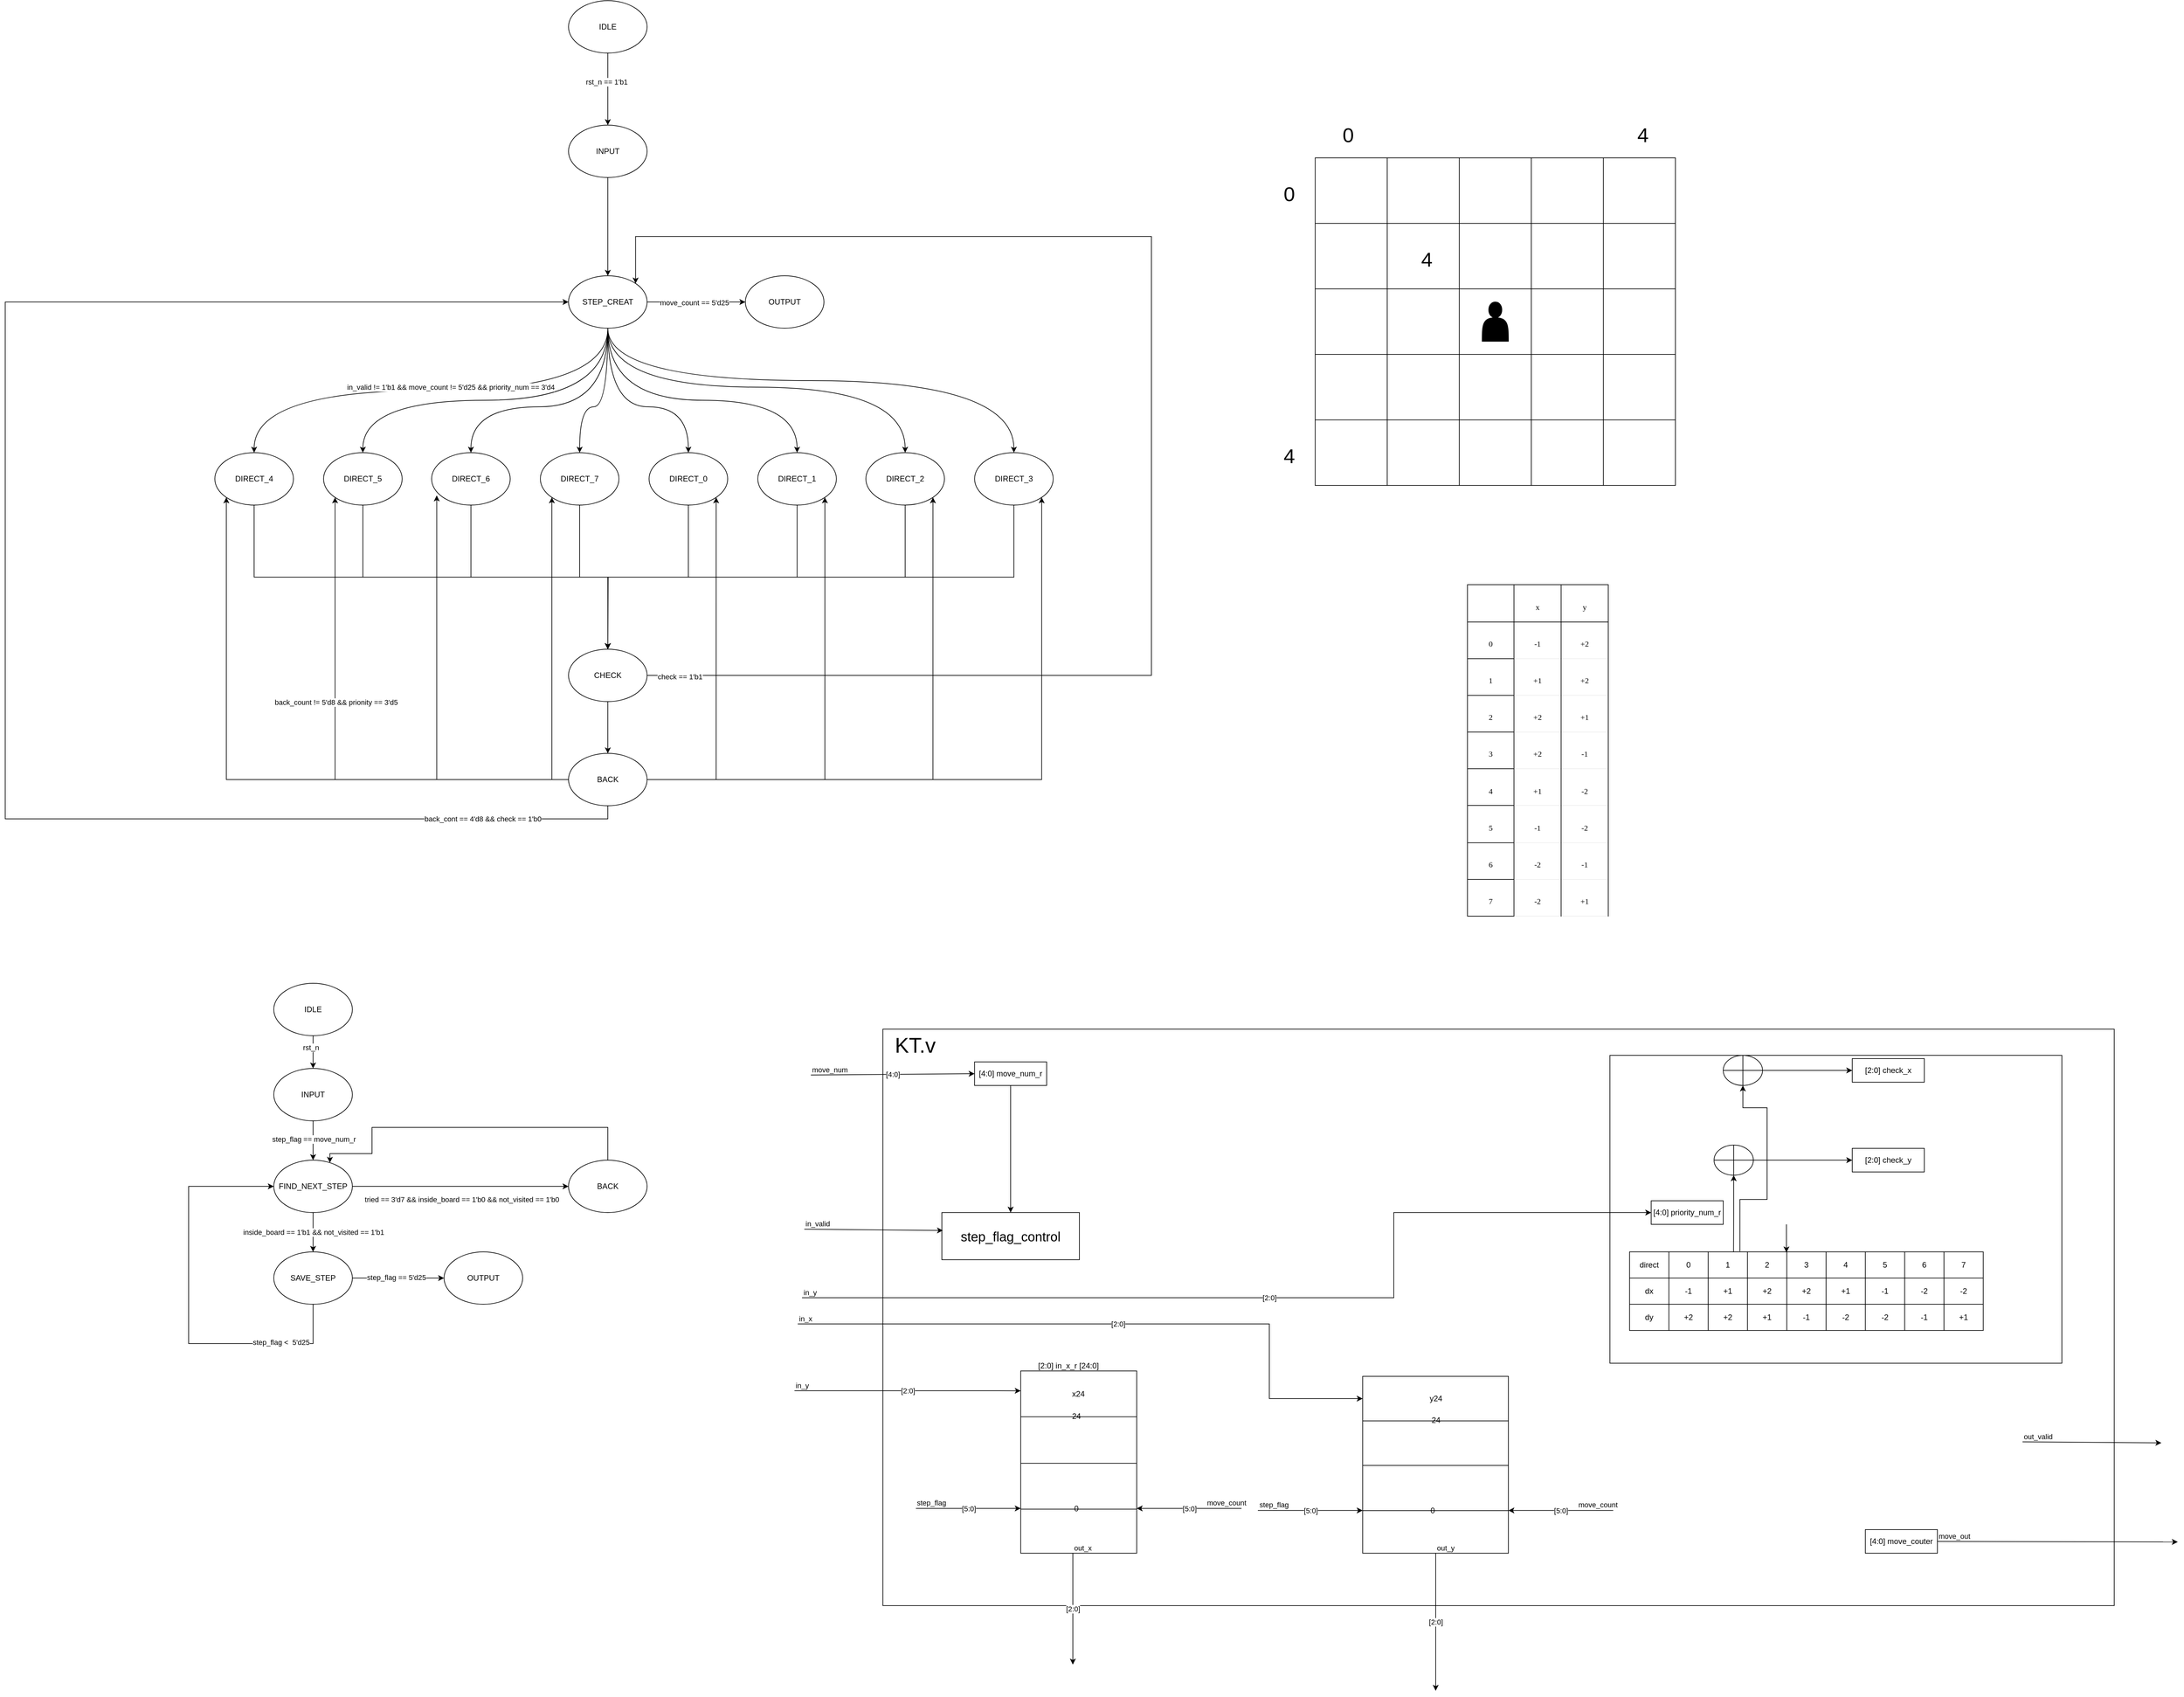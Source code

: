 <mxfile version="28.0.1">
  <diagram name="第 1 页" id="wlGB5aXU49AVaNt8Bv_F">
    <mxGraphModel dx="3582" dy="1396" grid="1" gridSize="10" guides="1" tooltips="1" connect="1" arrows="1" fold="1" page="1" pageScale="1" pageWidth="827" pageHeight="1169" math="0" shadow="0">
      <root>
        <mxCell id="0" />
        <mxCell id="1" parent="0" />
        <mxCell id="Bd6Kh7NZ5qMbbaEDf5SR-8" value="" style="rounded=0;whiteSpace=wrap;html=1;movable=1;resizable=1;rotatable=1;deletable=1;editable=1;locked=0;connectable=1;" vertex="1" parent="1">
          <mxGeometry x="810" y="1590" width="1880" height="880" as="geometry" />
        </mxCell>
        <mxCell id="3W7JAmCNGLFrmBNTn6TP-236" style="edgeStyle=orthogonalEdgeStyle;rounded=0;orthogonalLoop=1;jettySize=auto;html=1;exitX=0.5;exitY=1;exitDx=0;exitDy=0;" parent="1" source="zN2_1YvV45dY4rmlN28b-1" target="3W7JAmCNGLFrmBNTn6TP-235" edge="1">
          <mxGeometry relative="1" as="geometry" />
        </mxCell>
        <mxCell id="3W7JAmCNGLFrmBNTn6TP-238" value="rst_n == 1&#39;b1" style="edgeLabel;html=1;align=center;verticalAlign=middle;resizable=0;points=[];" parent="3W7JAmCNGLFrmBNTn6TP-236" vertex="1" connectable="0">
          <mxGeometry x="-0.199" y="-2" relative="1" as="geometry">
            <mxPoint as="offset" />
          </mxGeometry>
        </mxCell>
        <mxCell id="zN2_1YvV45dY4rmlN28b-1" value="IDLE" style="ellipse;whiteSpace=wrap;html=1;" parent="1" vertex="1">
          <mxGeometry x="330" y="20" width="120" height="80" as="geometry" />
        </mxCell>
        <mxCell id="zN2_1YvV45dY4rmlN28b-67" style="edgeStyle=orthogonalEdgeStyle;rounded=0;orthogonalLoop=1;jettySize=auto;html=1;exitX=1;exitY=0.5;exitDx=0;exitDy=0;entryX=0;entryY=0.5;entryDx=0;entryDy=0;" parent="1" source="zN2_1YvV45dY4rmlN28b-6" target="zN2_1YvV45dY4rmlN28b-68" edge="1">
          <mxGeometry relative="1" as="geometry">
            <mxPoint x="590" y="479.714" as="targetPoint" />
          </mxGeometry>
        </mxCell>
        <mxCell id="zN2_1YvV45dY4rmlN28b-112" value="move_count == 5&#39;d25" style="edgeLabel;html=1;align=center;verticalAlign=middle;resizable=0;points=[];" parent="zN2_1YvV45dY4rmlN28b-67" vertex="1" connectable="0">
          <mxGeometry x="-0.044" y="-1" relative="1" as="geometry">
            <mxPoint as="offset" />
          </mxGeometry>
        </mxCell>
        <mxCell id="zN2_1YvV45dY4rmlN28b-85" style="edgeStyle=orthogonalEdgeStyle;rounded=0;orthogonalLoop=1;jettySize=auto;html=1;exitX=0.5;exitY=1;exitDx=0;exitDy=0;curved=1;" parent="1" source="zN2_1YvV45dY4rmlN28b-6" target="zN2_1YvV45dY4rmlN28b-16" edge="1">
          <mxGeometry relative="1" as="geometry">
            <Array as="points">
              <mxPoint x="390" y="640" />
              <mxPoint x="347" y="640" />
            </Array>
          </mxGeometry>
        </mxCell>
        <mxCell id="zN2_1YvV45dY4rmlN28b-86" style="edgeStyle=orthogonalEdgeStyle;rounded=0;orthogonalLoop=1;jettySize=auto;html=1;exitX=0.5;exitY=1;exitDx=0;exitDy=0;curved=1;" parent="1" source="zN2_1YvV45dY4rmlN28b-6" target="zN2_1YvV45dY4rmlN28b-17" edge="1">
          <mxGeometry relative="1" as="geometry">
            <Array as="points">
              <mxPoint x="390" y="640" />
              <mxPoint x="181" y="640" />
            </Array>
          </mxGeometry>
        </mxCell>
        <mxCell id="zN2_1YvV45dY4rmlN28b-87" style="edgeStyle=orthogonalEdgeStyle;rounded=0;orthogonalLoop=1;jettySize=auto;html=1;exitX=0.5;exitY=1;exitDx=0;exitDy=0;curved=1;" parent="1" source="zN2_1YvV45dY4rmlN28b-6" target="zN2_1YvV45dY4rmlN28b-15" edge="1">
          <mxGeometry relative="1" as="geometry">
            <Array as="points">
              <mxPoint x="390" y="630" />
              <mxPoint x="16" y="630" />
            </Array>
          </mxGeometry>
        </mxCell>
        <mxCell id="zN2_1YvV45dY4rmlN28b-88" style="edgeStyle=orthogonalEdgeStyle;rounded=0;orthogonalLoop=1;jettySize=auto;html=1;exitX=0.5;exitY=1;exitDx=0;exitDy=0;entryX=0.5;entryY=0;entryDx=0;entryDy=0;curved=1;" parent="1" source="zN2_1YvV45dY4rmlN28b-6" target="zN2_1YvV45dY4rmlN28b-12" edge="1">
          <mxGeometry relative="1" as="geometry" />
        </mxCell>
        <mxCell id="zN2_1YvV45dY4rmlN28b-113" value="in_valid != 1&#39;b1 &amp;amp;&amp;amp; move_count != 5&#39;d25 &amp;amp;&amp;amp;&amp;nbsp;priority_num == 3&#39;d4" style="edgeLabel;html=1;align=center;verticalAlign=middle;resizable=0;points=[];" parent="zN2_1YvV45dY4rmlN28b-88" vertex="1" connectable="0">
          <mxGeometry x="-0.18" y="-3" relative="1" as="geometry">
            <mxPoint x="-36" y="-2" as="offset" />
          </mxGeometry>
        </mxCell>
        <mxCell id="zN2_1YvV45dY4rmlN28b-89" style="edgeStyle=orthogonalEdgeStyle;rounded=0;orthogonalLoop=1;jettySize=auto;html=1;exitX=0.5;exitY=1;exitDx=0;exitDy=0;entryX=0.5;entryY=0;entryDx=0;entryDy=0;curved=1;" parent="1" source="zN2_1YvV45dY4rmlN28b-6" target="zN2_1YvV45dY4rmlN28b-13" edge="1">
          <mxGeometry relative="1" as="geometry">
            <Array as="points">
              <mxPoint x="390" y="610" />
              <mxPoint x="844" y="610" />
            </Array>
          </mxGeometry>
        </mxCell>
        <mxCell id="zN2_1YvV45dY4rmlN28b-90" style="edgeStyle=orthogonalEdgeStyle;rounded=0;orthogonalLoop=1;jettySize=auto;html=1;exitX=0.5;exitY=1;exitDx=0;exitDy=0;entryX=0.5;entryY=0;entryDx=0;entryDy=0;curved=1;" parent="1" source="zN2_1YvV45dY4rmlN28b-6" target="zN2_1YvV45dY4rmlN28b-11" edge="1">
          <mxGeometry relative="1" as="geometry">
            <Array as="points">
              <mxPoint x="390" y="600" />
              <mxPoint x="1010" y="600" />
            </Array>
          </mxGeometry>
        </mxCell>
        <mxCell id="zN2_1YvV45dY4rmlN28b-91" style="edgeStyle=orthogonalEdgeStyle;rounded=0;orthogonalLoop=1;jettySize=auto;html=1;exitX=0.5;exitY=1;exitDx=0;exitDy=0;entryX=0.5;entryY=0;entryDx=0;entryDy=0;curved=1;" parent="1" source="zN2_1YvV45dY4rmlN28b-6" target="zN2_1YvV45dY4rmlN28b-8" edge="1">
          <mxGeometry relative="1" as="geometry">
            <Array as="points">
              <mxPoint x="390" y="640" />
              <mxPoint x="513" y="640" />
            </Array>
          </mxGeometry>
        </mxCell>
        <mxCell id="zN2_1YvV45dY4rmlN28b-92" style="edgeStyle=orthogonalEdgeStyle;rounded=0;orthogonalLoop=1;jettySize=auto;html=1;exitX=0.5;exitY=1;exitDx=0;exitDy=0;entryX=0.5;entryY=0;entryDx=0;entryDy=0;curved=1;" parent="1" source="zN2_1YvV45dY4rmlN28b-6" target="zN2_1YvV45dY4rmlN28b-14" edge="1">
          <mxGeometry relative="1" as="geometry">
            <Array as="points">
              <mxPoint x="390" y="630" />
              <mxPoint x="679" y="630" />
            </Array>
          </mxGeometry>
        </mxCell>
        <mxCell id="zN2_1YvV45dY4rmlN28b-6" value="STEP_CREAT" style="ellipse;whiteSpace=wrap;html=1;" parent="1" vertex="1">
          <mxGeometry x="330" y="440" width="120" height="80" as="geometry" />
        </mxCell>
        <mxCell id="zN2_1YvV45dY4rmlN28b-97" style="edgeStyle=orthogonalEdgeStyle;rounded=0;orthogonalLoop=1;jettySize=auto;html=1;exitX=0.5;exitY=1;exitDx=0;exitDy=0;entryX=0.5;entryY=0;entryDx=0;entryDy=0;" parent="1" source="zN2_1YvV45dY4rmlN28b-8" target="zN2_1YvV45dY4rmlN28b-35" edge="1">
          <mxGeometry relative="1" as="geometry" />
        </mxCell>
        <mxCell id="zN2_1YvV45dY4rmlN28b-8" value="DIRECT_0" style="ellipse;whiteSpace=wrap;html=1;" parent="1" vertex="1">
          <mxGeometry x="453" y="710" width="120" height="80" as="geometry" />
        </mxCell>
        <mxCell id="zN2_1YvV45dY4rmlN28b-100" style="edgeStyle=orthogonalEdgeStyle;rounded=0;orthogonalLoop=1;jettySize=auto;html=1;exitX=0.5;exitY=1;exitDx=0;exitDy=0;entryX=0.5;entryY=0;entryDx=0;entryDy=0;" parent="1" source="zN2_1YvV45dY4rmlN28b-11" target="zN2_1YvV45dY4rmlN28b-35" edge="1">
          <mxGeometry relative="1" as="geometry" />
        </mxCell>
        <mxCell id="zN2_1YvV45dY4rmlN28b-11" value="DIRECT_3" style="ellipse;whiteSpace=wrap;html=1;" parent="1" vertex="1">
          <mxGeometry x="950" y="710" width="120" height="80" as="geometry" />
        </mxCell>
        <mxCell id="zN2_1YvV45dY4rmlN28b-93" style="edgeStyle=orthogonalEdgeStyle;rounded=0;orthogonalLoop=1;jettySize=auto;html=1;exitX=0.5;exitY=1;exitDx=0;exitDy=0;entryX=0.5;entryY=0;entryDx=0;entryDy=0;" parent="1" source="zN2_1YvV45dY4rmlN28b-12" target="zN2_1YvV45dY4rmlN28b-35" edge="1">
          <mxGeometry relative="1" as="geometry" />
        </mxCell>
        <mxCell id="zN2_1YvV45dY4rmlN28b-12" value="DIRECT_4" style="ellipse;whiteSpace=wrap;html=1;" parent="1" vertex="1">
          <mxGeometry x="-210" y="710" width="120" height="80" as="geometry" />
        </mxCell>
        <mxCell id="zN2_1YvV45dY4rmlN28b-99" style="edgeStyle=orthogonalEdgeStyle;rounded=0;orthogonalLoop=1;jettySize=auto;html=1;exitX=0.5;exitY=1;exitDx=0;exitDy=0;entryX=0.5;entryY=0;entryDx=0;entryDy=0;" parent="1" source="zN2_1YvV45dY4rmlN28b-13" target="zN2_1YvV45dY4rmlN28b-35" edge="1">
          <mxGeometry relative="1" as="geometry" />
        </mxCell>
        <mxCell id="zN2_1YvV45dY4rmlN28b-13" value="DIRECT_2" style="ellipse;whiteSpace=wrap;html=1;" parent="1" vertex="1">
          <mxGeometry x="784" y="710" width="120" height="80" as="geometry" />
        </mxCell>
        <mxCell id="zN2_1YvV45dY4rmlN28b-98" style="edgeStyle=orthogonalEdgeStyle;rounded=0;orthogonalLoop=1;jettySize=auto;html=1;exitX=0.5;exitY=1;exitDx=0;exitDy=0;" parent="1" source="zN2_1YvV45dY4rmlN28b-14" target="zN2_1YvV45dY4rmlN28b-35" edge="1">
          <mxGeometry relative="1" as="geometry" />
        </mxCell>
        <mxCell id="zN2_1YvV45dY4rmlN28b-14" value="DIRECT_1" style="ellipse;whiteSpace=wrap;html=1;" parent="1" vertex="1">
          <mxGeometry x="619" y="710" width="120" height="80" as="geometry" />
        </mxCell>
        <mxCell id="zN2_1YvV45dY4rmlN28b-96" style="edgeStyle=orthogonalEdgeStyle;rounded=0;orthogonalLoop=1;jettySize=auto;html=1;exitX=0.5;exitY=1;exitDx=0;exitDy=0;entryX=0.5;entryY=0;entryDx=0;entryDy=0;" parent="1" source="zN2_1YvV45dY4rmlN28b-16" target="zN2_1YvV45dY4rmlN28b-35" edge="1">
          <mxGeometry relative="1" as="geometry" />
        </mxCell>
        <mxCell id="zN2_1YvV45dY4rmlN28b-16" value="DIRECT_7" style="ellipse;whiteSpace=wrap;html=1;" parent="1" vertex="1">
          <mxGeometry x="287" y="710" width="120" height="80" as="geometry" />
        </mxCell>
        <mxCell id="zN2_1YvV45dY4rmlN28b-95" style="edgeStyle=orthogonalEdgeStyle;rounded=0;orthogonalLoop=1;jettySize=auto;html=1;exitX=0.5;exitY=1;exitDx=0;exitDy=0;" parent="1" source="zN2_1YvV45dY4rmlN28b-17" edge="1">
          <mxGeometry relative="1" as="geometry">
            <mxPoint x="390" y="1010" as="targetPoint" />
          </mxGeometry>
        </mxCell>
        <mxCell id="zN2_1YvV45dY4rmlN28b-17" value="DIRECT_6" style="ellipse;whiteSpace=wrap;html=1;" parent="1" vertex="1">
          <mxGeometry x="121" y="710" width="120" height="80" as="geometry" />
        </mxCell>
        <mxCell id="zN2_1YvV45dY4rmlN28b-101" style="edgeStyle=orthogonalEdgeStyle;rounded=0;orthogonalLoop=1;jettySize=auto;html=1;exitX=0.5;exitY=1;exitDx=0;exitDy=0;" parent="1" source="zN2_1YvV45dY4rmlN28b-35" target="zN2_1YvV45dY4rmlN28b-44" edge="1">
          <mxGeometry relative="1" as="geometry" />
        </mxCell>
        <mxCell id="zN2_1YvV45dY4rmlN28b-117" style="edgeStyle=orthogonalEdgeStyle;rounded=0;orthogonalLoop=1;jettySize=auto;html=1;exitX=1;exitY=0.5;exitDx=0;exitDy=0;entryX=1;entryY=0;entryDx=0;entryDy=0;" parent="1" source="zN2_1YvV45dY4rmlN28b-35" target="zN2_1YvV45dY4rmlN28b-6" edge="1">
          <mxGeometry relative="1" as="geometry">
            <Array as="points">
              <mxPoint x="1220" y="1050" />
              <mxPoint x="1220" y="380" />
              <mxPoint x="432" y="380" />
            </Array>
          </mxGeometry>
        </mxCell>
        <mxCell id="zN2_1YvV45dY4rmlN28b-118" value="check == 1&#39;b1" style="edgeLabel;html=1;align=center;verticalAlign=middle;resizable=0;points=[];" parent="zN2_1YvV45dY4rmlN28b-117" vertex="1" connectable="0">
          <mxGeometry x="-0.957" y="-2" relative="1" as="geometry">
            <mxPoint as="offset" />
          </mxGeometry>
        </mxCell>
        <mxCell id="zN2_1YvV45dY4rmlN28b-35" value="CHECK" style="ellipse;whiteSpace=wrap;html=1;" parent="1" vertex="1">
          <mxGeometry x="330" y="1010" width="120" height="80" as="geometry" />
        </mxCell>
        <mxCell id="zN2_1YvV45dY4rmlN28b-102" style="edgeStyle=orthogonalEdgeStyle;rounded=0;orthogonalLoop=1;jettySize=auto;html=1;exitX=0.5;exitY=1;exitDx=0;exitDy=0;entryX=0;entryY=0.5;entryDx=0;entryDy=0;" parent="1" source="zN2_1YvV45dY4rmlN28b-44" target="zN2_1YvV45dY4rmlN28b-6" edge="1">
          <mxGeometry relative="1" as="geometry">
            <Array as="points">
              <mxPoint x="390" y="1269" />
              <mxPoint x="-530" y="1269" />
              <mxPoint x="-530" y="480" />
            </Array>
          </mxGeometry>
        </mxCell>
        <mxCell id="zN2_1YvV45dY4rmlN28b-116" value="back_cont == 4&#39;d8 &amp;amp;&amp;amp; check == 1&#39;b0" style="edgeLabel;html=1;align=center;verticalAlign=middle;resizable=0;points=[];" parent="zN2_1YvV45dY4rmlN28b-102" vertex="1" connectable="0">
          <mxGeometry x="-0.837" relative="1" as="geometry">
            <mxPoint as="offset" />
          </mxGeometry>
        </mxCell>
        <mxCell id="zN2_1YvV45dY4rmlN28b-103" style="edgeStyle=orthogonalEdgeStyle;rounded=0;orthogonalLoop=1;jettySize=auto;html=1;exitX=0;exitY=0.5;exitDx=0;exitDy=0;entryX=0;entryY=1;entryDx=0;entryDy=0;" parent="1" source="zN2_1YvV45dY4rmlN28b-44" target="zN2_1YvV45dY4rmlN28b-12" edge="1">
          <mxGeometry relative="1" as="geometry" />
        </mxCell>
        <mxCell id="zN2_1YvV45dY4rmlN28b-104" style="edgeStyle=orthogonalEdgeStyle;rounded=0;orthogonalLoop=1;jettySize=auto;html=1;exitX=0;exitY=0.5;exitDx=0;exitDy=0;entryX=0;entryY=1;entryDx=0;entryDy=0;" parent="1" source="zN2_1YvV45dY4rmlN28b-44" target="zN2_1YvV45dY4rmlN28b-15" edge="1">
          <mxGeometry relative="1" as="geometry" />
        </mxCell>
        <mxCell id="zN2_1YvV45dY4rmlN28b-119" value="back_count != 5&#39;d8 &amp;amp;&amp;amp; prionity == 3&#39;d5" style="edgeLabel;html=1;align=center;verticalAlign=middle;resizable=0;points=[];" parent="zN2_1YvV45dY4rmlN28b-104" vertex="1" connectable="0">
          <mxGeometry x="0.207" y="-1" relative="1" as="geometry">
            <mxPoint as="offset" />
          </mxGeometry>
        </mxCell>
        <mxCell id="zN2_1YvV45dY4rmlN28b-106" style="edgeStyle=orthogonalEdgeStyle;rounded=0;orthogonalLoop=1;jettySize=auto;html=1;exitX=0;exitY=0.5;exitDx=0;exitDy=0;entryX=0;entryY=1;entryDx=0;entryDy=0;" parent="1" source="zN2_1YvV45dY4rmlN28b-44" target="zN2_1YvV45dY4rmlN28b-16" edge="1">
          <mxGeometry relative="1" as="geometry" />
        </mxCell>
        <mxCell id="zN2_1YvV45dY4rmlN28b-107" style="edgeStyle=orthogonalEdgeStyle;rounded=0;orthogonalLoop=1;jettySize=auto;html=1;exitX=1;exitY=0.5;exitDx=0;exitDy=0;entryX=1;entryY=1;entryDx=0;entryDy=0;" parent="1" source="zN2_1YvV45dY4rmlN28b-44" target="zN2_1YvV45dY4rmlN28b-8" edge="1">
          <mxGeometry relative="1" as="geometry" />
        </mxCell>
        <mxCell id="zN2_1YvV45dY4rmlN28b-108" style="edgeStyle=orthogonalEdgeStyle;rounded=0;orthogonalLoop=1;jettySize=auto;html=1;exitX=1;exitY=0.5;exitDx=0;exitDy=0;entryX=1;entryY=1;entryDx=0;entryDy=0;" parent="1" source="zN2_1YvV45dY4rmlN28b-44" target="zN2_1YvV45dY4rmlN28b-14" edge="1">
          <mxGeometry relative="1" as="geometry" />
        </mxCell>
        <mxCell id="zN2_1YvV45dY4rmlN28b-109" style="edgeStyle=orthogonalEdgeStyle;rounded=0;orthogonalLoop=1;jettySize=auto;html=1;exitX=1;exitY=0.5;exitDx=0;exitDy=0;entryX=1;entryY=1;entryDx=0;entryDy=0;" parent="1" source="zN2_1YvV45dY4rmlN28b-44" target="zN2_1YvV45dY4rmlN28b-13" edge="1">
          <mxGeometry relative="1" as="geometry" />
        </mxCell>
        <mxCell id="zN2_1YvV45dY4rmlN28b-110" style="edgeStyle=orthogonalEdgeStyle;rounded=0;orthogonalLoop=1;jettySize=auto;html=1;exitX=1;exitY=0.5;exitDx=0;exitDy=0;entryX=1;entryY=1;entryDx=0;entryDy=0;" parent="1" source="zN2_1YvV45dY4rmlN28b-44" target="zN2_1YvV45dY4rmlN28b-11" edge="1">
          <mxGeometry relative="1" as="geometry" />
        </mxCell>
        <mxCell id="zN2_1YvV45dY4rmlN28b-44" value="BACK" style="ellipse;whiteSpace=wrap;html=1;" parent="1" vertex="1">
          <mxGeometry x="330" y="1169" width="120" height="80" as="geometry" />
        </mxCell>
        <mxCell id="zN2_1YvV45dY4rmlN28b-68" value="OUTPUT" style="ellipse;whiteSpace=wrap;html=1;" parent="1" vertex="1">
          <mxGeometry x="600" y="440" width="120" height="80" as="geometry" />
        </mxCell>
        <mxCell id="zN2_1YvV45dY4rmlN28b-94" style="edgeStyle=orthogonalEdgeStyle;rounded=0;orthogonalLoop=1;jettySize=auto;html=1;exitX=0.5;exitY=1;exitDx=0;exitDy=0;entryX=0.5;entryY=0;entryDx=0;entryDy=0;" parent="1" source="zN2_1YvV45dY4rmlN28b-15" target="zN2_1YvV45dY4rmlN28b-35" edge="1">
          <mxGeometry relative="1" as="geometry" />
        </mxCell>
        <mxCell id="zN2_1YvV45dY4rmlN28b-15" value="DIRECT_5" style="ellipse;whiteSpace=wrap;html=1;" parent="1" vertex="1">
          <mxGeometry x="-44" y="710" width="120" height="80" as="geometry" />
        </mxCell>
        <mxCell id="zN2_1YvV45dY4rmlN28b-105" style="edgeStyle=orthogonalEdgeStyle;rounded=0;orthogonalLoop=1;jettySize=auto;html=1;exitX=0;exitY=0.5;exitDx=0;exitDy=0;entryX=0.065;entryY=0.816;entryDx=0;entryDy=0;entryPerimeter=0;" parent="1" source="zN2_1YvV45dY4rmlN28b-44" target="zN2_1YvV45dY4rmlN28b-17" edge="1">
          <mxGeometry relative="1" as="geometry" />
        </mxCell>
        <mxCell id="3W7JAmCNGLFrmBNTn6TP-198" value="" style="shape=table;startSize=0;container=1;collapsible=0;childLayout=tableLayout;" parent="1" vertex="1">
          <mxGeometry x="1470" y="260" width="550" height="500" as="geometry" />
        </mxCell>
        <mxCell id="3W7JAmCNGLFrmBNTn6TP-199" value="" style="shape=tableRow;horizontal=0;startSize=0;swimlaneHead=0;swimlaneBody=0;strokeColor=inherit;top=0;left=0;bottom=0;right=0;collapsible=0;dropTarget=0;fillColor=none;points=[[0,0.5],[1,0.5]];portConstraint=eastwest;" parent="3W7JAmCNGLFrmBNTn6TP-198" vertex="1">
          <mxGeometry width="550" height="100" as="geometry" />
        </mxCell>
        <mxCell id="3W7JAmCNGLFrmBNTn6TP-200" value="" style="shape=partialRectangle;html=1;whiteSpace=wrap;connectable=0;strokeColor=inherit;overflow=hidden;fillColor=none;top=0;left=0;bottom=0;right=0;pointerEvents=1;" parent="3W7JAmCNGLFrmBNTn6TP-199" vertex="1">
          <mxGeometry width="110" height="100" as="geometry">
            <mxRectangle width="110" height="100" as="alternateBounds" />
          </mxGeometry>
        </mxCell>
        <mxCell id="3W7JAmCNGLFrmBNTn6TP-201" value="" style="shape=partialRectangle;html=1;whiteSpace=wrap;connectable=0;strokeColor=inherit;overflow=hidden;fillColor=none;top=0;left=0;bottom=0;right=0;pointerEvents=1;" parent="3W7JAmCNGLFrmBNTn6TP-199" vertex="1">
          <mxGeometry x="110" width="110" height="100" as="geometry">
            <mxRectangle width="110" height="100" as="alternateBounds" />
          </mxGeometry>
        </mxCell>
        <mxCell id="3W7JAmCNGLFrmBNTn6TP-202" value="" style="shape=partialRectangle;html=1;whiteSpace=wrap;connectable=0;strokeColor=inherit;overflow=hidden;fillColor=none;top=0;left=0;bottom=0;right=0;pointerEvents=1;" parent="3W7JAmCNGLFrmBNTn6TP-199" vertex="1">
          <mxGeometry x="220" width="110" height="100" as="geometry">
            <mxRectangle width="110" height="100" as="alternateBounds" />
          </mxGeometry>
        </mxCell>
        <mxCell id="3W7JAmCNGLFrmBNTn6TP-203" value="" style="shape=partialRectangle;html=1;whiteSpace=wrap;connectable=0;strokeColor=inherit;overflow=hidden;fillColor=none;top=0;left=0;bottom=0;right=0;pointerEvents=1;" parent="3W7JAmCNGLFrmBNTn6TP-199" vertex="1">
          <mxGeometry x="330" width="110" height="100" as="geometry">
            <mxRectangle width="110" height="100" as="alternateBounds" />
          </mxGeometry>
        </mxCell>
        <mxCell id="3W7JAmCNGLFrmBNTn6TP-204" value="" style="shape=partialRectangle;html=1;whiteSpace=wrap;connectable=0;strokeColor=inherit;overflow=hidden;fillColor=none;top=0;left=0;bottom=0;right=0;pointerEvents=1;" parent="3W7JAmCNGLFrmBNTn6TP-199" vertex="1">
          <mxGeometry x="440" width="110" height="100" as="geometry">
            <mxRectangle width="110" height="100" as="alternateBounds" />
          </mxGeometry>
        </mxCell>
        <mxCell id="3W7JAmCNGLFrmBNTn6TP-205" value="" style="shape=tableRow;horizontal=0;startSize=0;swimlaneHead=0;swimlaneBody=0;strokeColor=inherit;top=0;left=0;bottom=0;right=0;collapsible=0;dropTarget=0;fillColor=none;points=[[0,0.5],[1,0.5]];portConstraint=eastwest;" parent="3W7JAmCNGLFrmBNTn6TP-198" vertex="1">
          <mxGeometry y="100" width="550" height="100" as="geometry" />
        </mxCell>
        <mxCell id="3W7JAmCNGLFrmBNTn6TP-206" value="" style="shape=partialRectangle;html=1;whiteSpace=wrap;connectable=0;strokeColor=inherit;overflow=hidden;fillColor=none;top=0;left=0;bottom=0;right=0;pointerEvents=1;" parent="3W7JAmCNGLFrmBNTn6TP-205" vertex="1">
          <mxGeometry width="110" height="100" as="geometry">
            <mxRectangle width="110" height="100" as="alternateBounds" />
          </mxGeometry>
        </mxCell>
        <mxCell id="3W7JAmCNGLFrmBNTn6TP-207" value="" style="shape=partialRectangle;html=1;whiteSpace=wrap;connectable=0;strokeColor=inherit;overflow=hidden;fillColor=none;top=0;left=0;bottom=0;right=0;pointerEvents=1;" parent="3W7JAmCNGLFrmBNTn6TP-205" vertex="1">
          <mxGeometry x="110" width="110" height="100" as="geometry">
            <mxRectangle width="110" height="100" as="alternateBounds" />
          </mxGeometry>
        </mxCell>
        <mxCell id="3W7JAmCNGLFrmBNTn6TP-208" value="" style="shape=partialRectangle;html=1;whiteSpace=wrap;connectable=0;strokeColor=inherit;overflow=hidden;fillColor=none;top=0;left=0;bottom=0;right=0;pointerEvents=1;" parent="3W7JAmCNGLFrmBNTn6TP-205" vertex="1">
          <mxGeometry x="220" width="110" height="100" as="geometry">
            <mxRectangle width="110" height="100" as="alternateBounds" />
          </mxGeometry>
        </mxCell>
        <mxCell id="3W7JAmCNGLFrmBNTn6TP-209" value="" style="shape=partialRectangle;html=1;whiteSpace=wrap;connectable=0;strokeColor=inherit;overflow=hidden;fillColor=none;top=0;left=0;bottom=0;right=0;pointerEvents=1;" parent="3W7JAmCNGLFrmBNTn6TP-205" vertex="1">
          <mxGeometry x="330" width="110" height="100" as="geometry">
            <mxRectangle width="110" height="100" as="alternateBounds" />
          </mxGeometry>
        </mxCell>
        <mxCell id="3W7JAmCNGLFrmBNTn6TP-210" value="" style="shape=partialRectangle;html=1;whiteSpace=wrap;connectable=0;strokeColor=inherit;overflow=hidden;fillColor=none;top=0;left=0;bottom=0;right=0;pointerEvents=1;" parent="3W7JAmCNGLFrmBNTn6TP-205" vertex="1">
          <mxGeometry x="440" width="110" height="100" as="geometry">
            <mxRectangle width="110" height="100" as="alternateBounds" />
          </mxGeometry>
        </mxCell>
        <mxCell id="3W7JAmCNGLFrmBNTn6TP-211" value="" style="shape=tableRow;horizontal=0;startSize=0;swimlaneHead=0;swimlaneBody=0;strokeColor=inherit;top=0;left=0;bottom=0;right=0;collapsible=0;dropTarget=0;fillColor=none;points=[[0,0.5],[1,0.5]];portConstraint=eastwest;" parent="3W7JAmCNGLFrmBNTn6TP-198" vertex="1">
          <mxGeometry y="200" width="550" height="100" as="geometry" />
        </mxCell>
        <mxCell id="3W7JAmCNGLFrmBNTn6TP-212" value="" style="shape=partialRectangle;html=1;whiteSpace=wrap;connectable=0;strokeColor=inherit;overflow=hidden;fillColor=none;top=0;left=0;bottom=0;right=0;pointerEvents=1;" parent="3W7JAmCNGLFrmBNTn6TP-211" vertex="1">
          <mxGeometry width="110" height="100" as="geometry">
            <mxRectangle width="110" height="100" as="alternateBounds" />
          </mxGeometry>
        </mxCell>
        <mxCell id="3W7JAmCNGLFrmBNTn6TP-213" value="" style="shape=partialRectangle;html=1;whiteSpace=wrap;connectable=0;strokeColor=inherit;overflow=hidden;fillColor=none;top=0;left=0;bottom=0;right=0;pointerEvents=1;" parent="3W7JAmCNGLFrmBNTn6TP-211" vertex="1">
          <mxGeometry x="110" width="110" height="100" as="geometry">
            <mxRectangle width="110" height="100" as="alternateBounds" />
          </mxGeometry>
        </mxCell>
        <mxCell id="3W7JAmCNGLFrmBNTn6TP-214" value="" style="shape=partialRectangle;html=1;whiteSpace=wrap;connectable=0;strokeColor=inherit;overflow=hidden;fillColor=none;top=0;left=0;bottom=0;right=0;pointerEvents=1;" parent="3W7JAmCNGLFrmBNTn6TP-211" vertex="1">
          <mxGeometry x="220" width="110" height="100" as="geometry">
            <mxRectangle width="110" height="100" as="alternateBounds" />
          </mxGeometry>
        </mxCell>
        <mxCell id="3W7JAmCNGLFrmBNTn6TP-215" value="" style="shape=partialRectangle;html=1;whiteSpace=wrap;connectable=0;strokeColor=inherit;overflow=hidden;fillColor=none;top=0;left=0;bottom=0;right=0;pointerEvents=1;" parent="3W7JAmCNGLFrmBNTn6TP-211" vertex="1">
          <mxGeometry x="330" width="110" height="100" as="geometry">
            <mxRectangle width="110" height="100" as="alternateBounds" />
          </mxGeometry>
        </mxCell>
        <mxCell id="3W7JAmCNGLFrmBNTn6TP-216" value="" style="shape=partialRectangle;html=1;whiteSpace=wrap;connectable=0;strokeColor=inherit;overflow=hidden;fillColor=none;top=0;left=0;bottom=0;right=0;pointerEvents=1;" parent="3W7JAmCNGLFrmBNTn6TP-211" vertex="1">
          <mxGeometry x="440" width="110" height="100" as="geometry">
            <mxRectangle width="110" height="100" as="alternateBounds" />
          </mxGeometry>
        </mxCell>
        <mxCell id="3W7JAmCNGLFrmBNTn6TP-217" value="" style="shape=tableRow;horizontal=0;startSize=0;swimlaneHead=0;swimlaneBody=0;strokeColor=inherit;top=0;left=0;bottom=0;right=0;collapsible=0;dropTarget=0;fillColor=none;points=[[0,0.5],[1,0.5]];portConstraint=eastwest;" parent="3W7JAmCNGLFrmBNTn6TP-198" vertex="1">
          <mxGeometry y="300" width="550" height="100" as="geometry" />
        </mxCell>
        <mxCell id="3W7JAmCNGLFrmBNTn6TP-218" value="" style="shape=partialRectangle;html=1;whiteSpace=wrap;connectable=0;strokeColor=inherit;overflow=hidden;fillColor=none;top=0;left=0;bottom=0;right=0;pointerEvents=1;" parent="3W7JAmCNGLFrmBNTn6TP-217" vertex="1">
          <mxGeometry width="110" height="100" as="geometry">
            <mxRectangle width="110" height="100" as="alternateBounds" />
          </mxGeometry>
        </mxCell>
        <mxCell id="3W7JAmCNGLFrmBNTn6TP-219" value="" style="shape=partialRectangle;html=1;whiteSpace=wrap;connectable=0;strokeColor=inherit;overflow=hidden;fillColor=none;top=0;left=0;bottom=0;right=0;pointerEvents=1;" parent="3W7JAmCNGLFrmBNTn6TP-217" vertex="1">
          <mxGeometry x="110" width="110" height="100" as="geometry">
            <mxRectangle width="110" height="100" as="alternateBounds" />
          </mxGeometry>
        </mxCell>
        <mxCell id="3W7JAmCNGLFrmBNTn6TP-220" value="" style="shape=partialRectangle;html=1;whiteSpace=wrap;connectable=0;strokeColor=inherit;overflow=hidden;fillColor=none;top=0;left=0;bottom=0;right=0;pointerEvents=1;" parent="3W7JAmCNGLFrmBNTn6TP-217" vertex="1">
          <mxGeometry x="220" width="110" height="100" as="geometry">
            <mxRectangle width="110" height="100" as="alternateBounds" />
          </mxGeometry>
        </mxCell>
        <mxCell id="3W7JAmCNGLFrmBNTn6TP-221" value="" style="shape=partialRectangle;html=1;whiteSpace=wrap;connectable=0;strokeColor=inherit;overflow=hidden;fillColor=none;top=0;left=0;bottom=0;right=0;pointerEvents=1;" parent="3W7JAmCNGLFrmBNTn6TP-217" vertex="1">
          <mxGeometry x="330" width="110" height="100" as="geometry">
            <mxRectangle width="110" height="100" as="alternateBounds" />
          </mxGeometry>
        </mxCell>
        <mxCell id="3W7JAmCNGLFrmBNTn6TP-222" value="" style="shape=partialRectangle;html=1;whiteSpace=wrap;connectable=0;strokeColor=inherit;overflow=hidden;fillColor=none;top=0;left=0;bottom=0;right=0;pointerEvents=1;" parent="3W7JAmCNGLFrmBNTn6TP-217" vertex="1">
          <mxGeometry x="440" width="110" height="100" as="geometry">
            <mxRectangle width="110" height="100" as="alternateBounds" />
          </mxGeometry>
        </mxCell>
        <mxCell id="3W7JAmCNGLFrmBNTn6TP-223" value="" style="shape=tableRow;horizontal=0;startSize=0;swimlaneHead=0;swimlaneBody=0;strokeColor=inherit;top=0;left=0;bottom=0;right=0;collapsible=0;dropTarget=0;fillColor=none;points=[[0,0.5],[1,0.5]];portConstraint=eastwest;" parent="3W7JAmCNGLFrmBNTn6TP-198" vertex="1">
          <mxGeometry y="400" width="550" height="100" as="geometry" />
        </mxCell>
        <mxCell id="3W7JAmCNGLFrmBNTn6TP-224" value="" style="shape=partialRectangle;html=1;whiteSpace=wrap;connectable=0;strokeColor=inherit;overflow=hidden;fillColor=none;top=0;left=0;bottom=0;right=0;pointerEvents=1;" parent="3W7JAmCNGLFrmBNTn6TP-223" vertex="1">
          <mxGeometry width="110" height="100" as="geometry">
            <mxRectangle width="110" height="100" as="alternateBounds" />
          </mxGeometry>
        </mxCell>
        <mxCell id="3W7JAmCNGLFrmBNTn6TP-225" value="" style="shape=partialRectangle;html=1;whiteSpace=wrap;connectable=0;strokeColor=inherit;overflow=hidden;fillColor=none;top=0;left=0;bottom=0;right=0;pointerEvents=1;" parent="3W7JAmCNGLFrmBNTn6TP-223" vertex="1">
          <mxGeometry x="110" width="110" height="100" as="geometry">
            <mxRectangle width="110" height="100" as="alternateBounds" />
          </mxGeometry>
        </mxCell>
        <mxCell id="3W7JAmCNGLFrmBNTn6TP-226" value="" style="shape=partialRectangle;html=1;whiteSpace=wrap;connectable=0;strokeColor=inherit;overflow=hidden;fillColor=none;top=0;left=0;bottom=0;right=0;pointerEvents=1;" parent="3W7JAmCNGLFrmBNTn6TP-223" vertex="1">
          <mxGeometry x="220" width="110" height="100" as="geometry">
            <mxRectangle width="110" height="100" as="alternateBounds" />
          </mxGeometry>
        </mxCell>
        <mxCell id="3W7JAmCNGLFrmBNTn6TP-227" value="" style="shape=partialRectangle;html=1;whiteSpace=wrap;connectable=0;strokeColor=inherit;overflow=hidden;fillColor=none;top=0;left=0;bottom=0;right=0;pointerEvents=1;" parent="3W7JAmCNGLFrmBNTn6TP-223" vertex="1">
          <mxGeometry x="330" width="110" height="100" as="geometry">
            <mxRectangle width="110" height="100" as="alternateBounds" />
          </mxGeometry>
        </mxCell>
        <mxCell id="3W7JAmCNGLFrmBNTn6TP-228" value="" style="shape=partialRectangle;html=1;whiteSpace=wrap;connectable=0;strokeColor=inherit;overflow=hidden;fillColor=none;top=0;left=0;bottom=0;right=0;pointerEvents=1;" parent="3W7JAmCNGLFrmBNTn6TP-223" vertex="1">
          <mxGeometry x="440" width="110" height="100" as="geometry">
            <mxRectangle width="110" height="100" as="alternateBounds" />
          </mxGeometry>
        </mxCell>
        <mxCell id="3W7JAmCNGLFrmBNTn6TP-229" value="" style="shape=actor;whiteSpace=wrap;html=1;gradientColor=none;fillColor=#000000;" parent="1" vertex="1">
          <mxGeometry x="1725" y="480" width="40" height="60" as="geometry" />
        </mxCell>
        <mxCell id="3W7JAmCNGLFrmBNTn6TP-230" value="&lt;font style=&quot;font-size: 31px;&quot;&gt;0&lt;/font&gt;" style="text;html=1;align=center;verticalAlign=middle;resizable=0;points=[];autosize=1;strokeColor=none;fillColor=none;" parent="1" vertex="1">
          <mxGeometry x="1410" y="290" width="40" height="50" as="geometry" />
        </mxCell>
        <mxCell id="3W7JAmCNGLFrmBNTn6TP-231" value="&lt;font style=&quot;font-size: 31px;&quot;&gt;4&lt;/font&gt;" style="text;html=1;align=center;verticalAlign=middle;resizable=0;points=[];autosize=1;strokeColor=none;fillColor=none;" parent="1" vertex="1">
          <mxGeometry x="1410" y="690" width="40" height="50" as="geometry" />
        </mxCell>
        <mxCell id="3W7JAmCNGLFrmBNTn6TP-232" value="&lt;font style=&quot;font-size: 31px;&quot;&gt;0&lt;/font&gt;" style="text;html=1;align=center;verticalAlign=middle;resizable=0;points=[];autosize=1;strokeColor=none;fillColor=none;" parent="1" vertex="1">
          <mxGeometry x="1500" y="200" width="40" height="50" as="geometry" />
        </mxCell>
        <mxCell id="3W7JAmCNGLFrmBNTn6TP-233" value="&lt;font style=&quot;font-size: 31px;&quot;&gt;4&lt;/font&gt;" style="text;html=1;align=center;verticalAlign=middle;resizable=0;points=[];autosize=1;strokeColor=none;fillColor=none;" parent="1" vertex="1">
          <mxGeometry x="1950" y="200" width="40" height="50" as="geometry" />
        </mxCell>
        <mxCell id="3W7JAmCNGLFrmBNTn6TP-234" value="&lt;font style=&quot;font-size: 31px;&quot;&gt;4&lt;/font&gt;" style="text;html=1;align=center;verticalAlign=middle;resizable=0;points=[];autosize=1;strokeColor=none;fillColor=none;" parent="1" vertex="1">
          <mxGeometry x="1620" y="390" width="40" height="50" as="geometry" />
        </mxCell>
        <mxCell id="3W7JAmCNGLFrmBNTn6TP-237" style="edgeStyle=orthogonalEdgeStyle;rounded=0;orthogonalLoop=1;jettySize=auto;html=1;exitX=0.5;exitY=1;exitDx=0;exitDy=0;entryX=0.5;entryY=0;entryDx=0;entryDy=0;" parent="1" source="3W7JAmCNGLFrmBNTn6TP-235" target="zN2_1YvV45dY4rmlN28b-6" edge="1">
          <mxGeometry relative="1" as="geometry">
            <mxPoint x="393.2" y="430" as="targetPoint" />
          </mxGeometry>
        </mxCell>
        <mxCell id="3W7JAmCNGLFrmBNTn6TP-235" value="INPUT" style="ellipse;whiteSpace=wrap;html=1;" parent="1" vertex="1">
          <mxGeometry x="330" y="210" width="120" height="80" as="geometry" />
        </mxCell>
        <mxCell id="3W7JAmCNGLFrmBNTn6TP-242" value="&lt;br&gt;&lt;table class=&quot;MsoNormalTable&quot; border=&quot;1&quot; cellspacing=&quot;0&quot; cellpadding=&quot;0&quot; width=&quot;216&quot; style=&quot;width:162.0pt;border-collapse:collapse;border:none;mso-border-alt:solid windowtext .5pt;&amp;lt;br/&amp;gt; mso-yfti-tbllook:1184;mso-padding-alt:0cm 1.4pt 0cm 1.4pt;mso-border-insideh:&amp;lt;br/&amp;gt; .5pt solid windowtext;mso-border-insidev:.5pt solid windowtext&quot;&gt;&lt;tbody&gt;&lt;tr style=&quot;mso-yfti-irow:0;mso-yfti-firstrow:yes;height:16.5pt&quot;&gt;&lt;td width=&quot;72&quot; nowrap=&quot;&quot; style=&quot;width: 54pt; border: 1pt solid windowtext; padding: 0cm 1.4pt; height: 16.5pt;&quot;&gt;&lt;/td&gt;&lt;td width=&quot;72&quot; nowrap=&quot;&quot; style=&quot;width: 54pt; border: 1pt solid windowtext; padding: 0cm 1.4pt; height: 16.5pt;&quot;&gt;&lt;br&gt;  &lt;p class=&quot;MsoNormal&quot; align=&quot;center&quot; style=&quot;margin-bottom:0cm;text-align:center;&amp;lt;br/&amp;gt;  line-height:normal;mso-pagination:widow-orphan&quot;&gt;&lt;span lang=&quot;EN-US&quot; style=&quot;font-family: 新細明體, serif; color: black;&quot;&gt;x&lt;/span&gt;&lt;/p&gt;&lt;br&gt;  &lt;/td&gt;  &lt;td width=&quot;72&quot; nowrap=&quot;&quot; style=&quot;width: 54pt; border: 1pt solid windowtext; padding: 0cm 1.4pt; height: 16.5pt;&quot;&gt;&lt;br&gt;  &lt;p class=&quot;MsoNormal&quot; align=&quot;center&quot; style=&quot;margin-bottom:0cm;text-align:center;&amp;lt;br/&amp;gt;  line-height:normal;mso-pagination:widow-orphan&quot;&gt;&lt;span lang=&quot;EN-US&quot; style=&quot;font-family: 新細明體, serif; color: black;&quot;&gt;y&lt;/span&gt;&lt;/p&gt;&lt;br&gt;  &lt;/td&gt; &lt;/tr&gt; &lt;tr style=&quot;mso-yfti-irow:1;height:16.5pt&quot;&gt;  &lt;td width=&quot;72&quot; nowrap=&quot;&quot; style=&quot;width: 54pt; border: 1pt solid windowtext; height: 16.5pt;&quot;&gt;&lt;br&gt;  &lt;p class=&quot;MsoNormal&quot; align=&quot;center&quot; style=&quot;margin-bottom:0cm;text-align:center;&amp;lt;br/&amp;gt;  line-height:normal;mso-pagination:widow-orphan&quot;&gt;&lt;span lang=&quot;EN-US&quot; style=&quot;font-family: 新細明體, serif; color: black;&quot;&gt;0&lt;/span&gt;&lt;/p&gt;&lt;br&gt;  &lt;/td&gt;  &lt;td width=&quot;72&quot; nowrap=&quot;&quot; style=&quot;width: 54pt; border-top: none; border-left: none; border-right: 1pt solid windowtext; padding: 0cm 1.4pt; height: 16.5pt;&quot;&gt;&lt;br&gt;  &lt;p class=&quot;MsoNormal&quot; align=&quot;center&quot; style=&quot;margin-bottom:0cm;text-align:center;&amp;lt;br/&amp;gt;  line-height:normal;mso-pagination:widow-orphan&quot;&gt;&lt;span lang=&quot;EN-US&quot; style=&quot;font-family: 新細明體, serif; color: black;&quot;&gt;-1&lt;/span&gt;&lt;/p&gt;&lt;br&gt;  &lt;/td&gt;  &lt;td width=&quot;72&quot; nowrap=&quot;&quot; style=&quot;width: 54pt; border-top: none; border-left: none; border-right: 1pt solid windowtext; padding: 0cm 1.4pt; height: 16.5pt;&quot;&gt;&lt;br&gt;  &lt;p class=&quot;MsoNormal&quot; align=&quot;center&quot; style=&quot;margin-bottom:0cm;text-align:center;&amp;lt;br/&amp;gt;  line-height:normal;mso-pagination:widow-orphan&quot;&gt;&lt;span lang=&quot;EN-US&quot; style=&quot;font-family: 新細明體, serif; color: black;&quot;&gt;+2&lt;/span&gt;&lt;/p&gt;&lt;br&gt;  &lt;/td&gt; &lt;/tr&gt; &lt;tr style=&quot;mso-yfti-irow:2;height:16.5pt&quot;&gt;  &lt;td width=&quot;72&quot; nowrap=&quot;&quot; style=&quot;width: 54pt; border: 1pt solid windowtext; height: 16.5pt;&quot;&gt;&lt;br&gt;  &lt;p class=&quot;MsoNormal&quot; align=&quot;center&quot; style=&quot;margin-bottom:0cm;text-align:center;&amp;lt;br/&amp;gt;  line-height:normal;mso-pagination:widow-orphan&quot;&gt;&lt;span lang=&quot;EN-US&quot; style=&quot;font-family: 新細明體, serif; color: black;&quot;&gt;1&lt;/span&gt;&lt;/p&gt;&lt;br&gt;  &lt;/td&gt;  &lt;td width=&quot;72&quot; nowrap=&quot;&quot; style=&quot;width: 54pt; border-top: none; border-left: none; border-right: 1pt solid windowtext; padding: 0cm 1.4pt; height: 16.5pt;&quot;&gt;&lt;br&gt;  &lt;p class=&quot;MsoNormal&quot; align=&quot;center&quot; style=&quot;margin-bottom:0cm;text-align:center;&amp;lt;br/&amp;gt;  line-height:normal;mso-pagination:widow-orphan&quot;&gt;&lt;span lang=&quot;EN-US&quot; style=&quot;font-family: 新細明體, serif; color: black;&quot;&gt;+1&lt;/span&gt;&lt;/p&gt;&lt;br&gt;  &lt;/td&gt;  &lt;td width=&quot;72&quot; nowrap=&quot;&quot; style=&quot;width: 54pt; border-top: none; border-left: none; border-right: 1pt solid windowtext; padding: 0cm 1.4pt; height: 16.5pt;&quot;&gt;&lt;br&gt;  &lt;p class=&quot;MsoNormal&quot; align=&quot;center&quot; style=&quot;margin-bottom:0cm;text-align:center;&amp;lt;br/&amp;gt;  line-height:normal;mso-pagination:widow-orphan&quot;&gt;&lt;span lang=&quot;EN-US&quot; style=&quot;font-family: 新細明體, serif; color: black;&quot;&gt;+2&lt;/span&gt;&lt;/p&gt;&lt;br&gt;  &lt;/td&gt; &lt;/tr&gt; &lt;tr style=&quot;mso-yfti-irow:3;height:16.5pt&quot;&gt;  &lt;td width=&quot;72&quot; nowrap=&quot;&quot; style=&quot;width: 54pt; border: 1pt solid windowtext; height: 16.5pt;&quot;&gt;&lt;br&gt;  &lt;p class=&quot;MsoNormal&quot; align=&quot;center&quot; style=&quot;margin-bottom:0cm;text-align:center;&amp;lt;br/&amp;gt;  line-height:normal;mso-pagination:widow-orphan&quot;&gt;&lt;span lang=&quot;EN-US&quot; style=&quot;font-family: 新細明體, serif; color: black;&quot;&gt;2&lt;/span&gt;&lt;/p&gt;&lt;br&gt;  &lt;/td&gt;  &lt;td width=&quot;72&quot; nowrap=&quot;&quot; style=&quot;width: 54pt; border-top: none; border-left: none; border-right: 1pt solid windowtext; padding: 0cm 1.4pt; height: 16.5pt;&quot;&gt;&lt;br&gt;  &lt;p class=&quot;MsoNormal&quot; align=&quot;center&quot; style=&quot;margin-bottom:0cm;text-align:center;&amp;lt;br/&amp;gt;  line-height:normal;mso-pagination:widow-orphan&quot;&gt;&lt;span lang=&quot;EN-US&quot; style=&quot;font-family: 新細明體, serif; color: black;&quot;&gt;+2&lt;/span&gt;&lt;/p&gt;&lt;br&gt;  &lt;/td&gt;  &lt;td width=&quot;72&quot; nowrap=&quot;&quot; style=&quot;width: 54pt; border-top: none; border-left: none; border-right: 1pt solid windowtext; padding: 0cm 1.4pt; height: 16.5pt;&quot;&gt;&lt;br&gt;  &lt;p class=&quot;MsoNormal&quot; align=&quot;center&quot; style=&quot;margin-bottom:0cm;text-align:center;&amp;lt;br/&amp;gt;  line-height:normal;mso-pagination:widow-orphan&quot;&gt;&lt;span lang=&quot;EN-US&quot; style=&quot;font-family: 新細明體, serif; color: black;&quot;&gt;+1&lt;/span&gt;&lt;/p&gt;&lt;br&gt;  &lt;/td&gt; &lt;/tr&gt; &lt;tr style=&quot;mso-yfti-irow:4;height:16.5pt&quot;&gt;  &lt;td width=&quot;72&quot; nowrap=&quot;&quot; style=&quot;width: 54pt; border: 1pt solid windowtext; height: 16.5pt;&quot;&gt;&lt;br&gt;  &lt;p class=&quot;MsoNormal&quot; align=&quot;center&quot; style=&quot;margin-bottom:0cm;text-align:center;&amp;lt;br/&amp;gt;  line-height:normal;mso-pagination:widow-orphan&quot;&gt;&lt;span lang=&quot;EN-US&quot; style=&quot;font-family: 新細明體, serif; color: black;&quot;&gt;3&lt;/span&gt;&lt;/p&gt;&lt;br&gt;  &lt;/td&gt;  &lt;td width=&quot;72&quot; nowrap=&quot;&quot; style=&quot;width: 54pt; border-top: none; border-left: none; border-right: 1pt solid windowtext; padding: 0cm 1.4pt; height: 16.5pt;&quot;&gt;&lt;br&gt;  &lt;p class=&quot;MsoNormal&quot; align=&quot;center&quot; style=&quot;margin-bottom:0cm;text-align:center;&amp;lt;br/&amp;gt;  line-height:normal;mso-pagination:widow-orphan&quot;&gt;&lt;span lang=&quot;EN-US&quot; style=&quot;font-family: 新細明體, serif; color: black;&quot;&gt;+2&lt;/span&gt;&lt;/p&gt;&lt;br&gt;  &lt;/td&gt;  &lt;td width=&quot;72&quot; nowrap=&quot;&quot; style=&quot;width: 54pt; border-top: none; border-left: none; border-right: 1pt solid windowtext; padding: 0cm 1.4pt; height: 16.5pt;&quot;&gt;&lt;br&gt;  &lt;p class=&quot;MsoNormal&quot; align=&quot;center&quot; style=&quot;margin-bottom:0cm;text-align:center;&amp;lt;br/&amp;gt;  line-height:normal;mso-pagination:widow-orphan&quot;&gt;&lt;span lang=&quot;EN-US&quot; style=&quot;font-family: 新細明體, serif; color: black;&quot;&gt;-1&lt;/span&gt;&lt;/p&gt;&lt;br&gt;  &lt;/td&gt; &lt;/tr&gt; &lt;tr style=&quot;mso-yfti-irow:5;height:16.5pt&quot;&gt;  &lt;td width=&quot;72&quot; nowrap=&quot;&quot; style=&quot;width: 54pt; border: 1pt solid windowtext; height: 16.5pt;&quot;&gt;&lt;br&gt;  &lt;p class=&quot;MsoNormal&quot; align=&quot;center&quot; style=&quot;margin-bottom:0cm;text-align:center;&amp;lt;br/&amp;gt;  line-height:normal;mso-pagination:widow-orphan&quot;&gt;&lt;span lang=&quot;EN-US&quot; style=&quot;font-family: 新細明體, serif; color: black;&quot;&gt;4&lt;/span&gt;&lt;/p&gt;&lt;br&gt;  &lt;/td&gt;  &lt;td width=&quot;72&quot; nowrap=&quot;&quot; style=&quot;width: 54pt; border-top: none; border-left: none; border-right: 1pt solid windowtext; padding: 0cm 1.4pt; height: 16.5pt;&quot;&gt;&lt;br&gt;  &lt;p class=&quot;MsoNormal&quot; align=&quot;center&quot; style=&quot;margin-bottom:0cm;text-align:center;&amp;lt;br/&amp;gt;  line-height:normal;mso-pagination:widow-orphan&quot;&gt;&lt;span lang=&quot;EN-US&quot; style=&quot;font-family: 新細明體, serif; color: black;&quot;&gt;+1&lt;/span&gt;&lt;/p&gt;&lt;br&gt;  &lt;/td&gt;  &lt;td width=&quot;72&quot; nowrap=&quot;&quot; style=&quot;width: 54pt; border-top: none; border-left: none; border-right: 1pt solid windowtext; padding: 0cm 1.4pt; height: 16.5pt;&quot;&gt;&lt;br&gt;  &lt;p class=&quot;MsoNormal&quot; align=&quot;center&quot; style=&quot;margin-bottom:0cm;text-align:center;&amp;lt;br/&amp;gt;  line-height:normal;mso-pagination:widow-orphan&quot;&gt;&lt;span lang=&quot;EN-US&quot; style=&quot;font-family: 新細明體, serif; color: black;&quot;&gt;-2&lt;/span&gt;&lt;/p&gt;&lt;br&gt;  &lt;/td&gt; &lt;/tr&gt; &lt;tr style=&quot;mso-yfti-irow:6;height:16.5pt&quot;&gt;  &lt;td width=&quot;72&quot; nowrap=&quot;&quot; style=&quot;width: 54pt; border: 1pt solid windowtext; height: 16.5pt;&quot;&gt;&lt;br&gt;  &lt;p class=&quot;MsoNormal&quot; align=&quot;center&quot; style=&quot;margin-bottom:0cm;text-align:center;&amp;lt;br/&amp;gt;  line-height:normal;mso-pagination:widow-orphan&quot;&gt;&lt;span lang=&quot;EN-US&quot; style=&quot;font-family: 新細明體, serif; color: black;&quot;&gt;5&lt;/span&gt;&lt;/p&gt;&lt;br&gt;  &lt;/td&gt;  &lt;td width=&quot;72&quot; nowrap=&quot;&quot; style=&quot;width: 54pt; border-top: none; border-left: none; border-right: 1pt solid windowtext; padding: 0cm 1.4pt; height: 16.5pt;&quot;&gt;&lt;br&gt;  &lt;p class=&quot;MsoNormal&quot; align=&quot;center&quot; style=&quot;margin-bottom:0cm;text-align:center;&amp;lt;br/&amp;gt;  line-height:normal;mso-pagination:widow-orphan&quot;&gt;&lt;span lang=&quot;EN-US&quot; style=&quot;font-family: 新細明體, serif; color: black;&quot;&gt;-1&lt;/span&gt;&lt;/p&gt;&lt;br&gt;  &lt;/td&gt;  &lt;td width=&quot;72&quot; nowrap=&quot;&quot; style=&quot;width: 54pt; border-top: none; border-left: none; border-right: 1pt solid windowtext; padding: 0cm 1.4pt; height: 16.5pt;&quot;&gt;&lt;br&gt;  &lt;p class=&quot;MsoNormal&quot; align=&quot;center&quot; style=&quot;margin-bottom:0cm;text-align:center;&amp;lt;br/&amp;gt;  line-height:normal;mso-pagination:widow-orphan&quot;&gt;&lt;span lang=&quot;EN-US&quot; style=&quot;font-family: 新細明體, serif; color: black;&quot;&gt;-2&lt;/span&gt;&lt;/p&gt;&lt;br&gt;  &lt;/td&gt; &lt;/tr&gt; &lt;tr style=&quot;mso-yfti-irow:7;height:16.5pt&quot;&gt;  &lt;td width=&quot;72&quot; nowrap=&quot;&quot; style=&quot;width: 54pt; border: 1pt solid windowtext; height: 16.5pt;&quot;&gt;&lt;br&gt;  &lt;p class=&quot;MsoNormal&quot; align=&quot;center&quot; style=&quot;margin-bottom:0cm;text-align:center;&amp;lt;br/&amp;gt;  line-height:normal;mso-pagination:widow-orphan&quot;&gt;&lt;span lang=&quot;EN-US&quot; style=&quot;font-family: 新細明體, serif; color: black;&quot;&gt;6&lt;/span&gt;&lt;/p&gt;&lt;br&gt;  &lt;/td&gt;  &lt;td width=&quot;72&quot; nowrap=&quot;&quot; style=&quot;width: 54pt; border-top: none; border-left: none; border-right: 1pt solid windowtext; padding: 0cm 1.4pt; height: 16.5pt;&quot;&gt;&lt;br&gt;  &lt;p class=&quot;MsoNormal&quot; align=&quot;center&quot; style=&quot;margin-bottom:0cm;text-align:center;&amp;lt;br/&amp;gt;  line-height:normal;mso-pagination:widow-orphan&quot;&gt;&lt;span lang=&quot;EN-US&quot; style=&quot;font-family: 新細明體, serif; color: black;&quot;&gt;-2&lt;/span&gt;&lt;/p&gt;&lt;br&gt;  &lt;/td&gt;  &lt;td width=&quot;72&quot; nowrap=&quot;&quot; style=&quot;width: 54pt; border-top: none; border-left: none; border-right: 1pt solid windowtext; padding: 0cm 1.4pt; height: 16.5pt;&quot;&gt;&lt;br&gt;  &lt;p class=&quot;MsoNormal&quot; align=&quot;center&quot; style=&quot;margin-bottom:0cm;text-align:center;&amp;lt;br/&amp;gt;  line-height:normal;mso-pagination:widow-orphan&quot;&gt;&lt;span lang=&quot;EN-US&quot; style=&quot;font-family: 新細明體, serif; color: black;&quot;&gt;-1&lt;/span&gt;&lt;/p&gt;&lt;br&gt;  &lt;/td&gt; &lt;/tr&gt; &lt;tr style=&quot;mso-yfti-irow:8;mso-yfti-lastrow:yes;height:16.5pt&quot;&gt;  &lt;td width=&quot;72&quot; nowrap=&quot;&quot; style=&quot;width: 54pt; border: 1pt solid windowtext; height: 16.5pt;&quot;&gt;&lt;br&gt;  &lt;p class=&quot;MsoNormal&quot; align=&quot;center&quot; style=&quot;margin-bottom:0cm;text-align:center;&amp;lt;br/&amp;gt;  line-height:normal;mso-pagination:widow-orphan&quot;&gt;&lt;span lang=&quot;EN-US&quot; style=&quot;font-family: 新細明體, serif; color: black;&quot;&gt;7&lt;/span&gt;&lt;/p&gt;&lt;br&gt;  &lt;/td&gt;  &lt;td width=&quot;72&quot; nowrap=&quot;&quot; style=&quot;width: 54pt; border-top: none; border-left: none; border-right: 1pt solid windowtext; padding: 0cm 1.4pt; height: 16.5pt;&quot;&gt;&lt;br&gt;  &lt;p class=&quot;MsoNormal&quot; align=&quot;center&quot; style=&quot;margin-bottom:0cm;text-align:center;&amp;lt;br/&amp;gt;  line-height:normal;mso-pagination:widow-orphan&quot;&gt;&lt;span lang=&quot;EN-US&quot; style=&quot;font-family: 新細明體, serif; color: black;&quot;&gt;-2&lt;/span&gt;&lt;/p&gt;&lt;br&gt;  &lt;/td&gt;  &lt;td width=&quot;72&quot; nowrap=&quot;&quot; style=&quot;width: 54pt; border-top: none; border-left: none; border-right: 1pt solid windowtext; padding: 0cm 1.4pt; height: 16.5pt;&quot;&gt;&lt;br&gt;  &lt;p class=&quot;MsoNormal&quot; align=&quot;center&quot; style=&quot;margin-bottom:0cm;text-align:center;&amp;lt;br/&amp;gt;  line-height:normal;mso-pagination:widow-orphan&quot;&gt;&lt;span lang=&quot;EN-US&quot; style=&quot;font-family: 新細明體, serif; color: black;&quot;&gt;+1&lt;/span&gt;&lt;/p&gt;&lt;br&gt;  &lt;/td&gt; &lt;/tr&gt;&lt;/tbody&gt;&lt;/table&gt;" style="text;whiteSpace=wrap;html=1;" parent="1" vertex="1">
          <mxGeometry x="1700" y="890" width="250" height="530" as="geometry" />
        </mxCell>
        <mxCell id="3W7JAmCNGLFrmBNTn6TP-247" style="edgeStyle=orthogonalEdgeStyle;rounded=0;orthogonalLoop=1;jettySize=auto;html=1;exitX=0.5;exitY=1;exitDx=0;exitDy=0;entryX=0.5;entryY=0;entryDx=0;entryDy=0;" parent="1" source="3W7JAmCNGLFrmBNTn6TP-243" target="3W7JAmCNGLFrmBNTn6TP-244" edge="1">
          <mxGeometry relative="1" as="geometry" />
        </mxCell>
        <mxCell id="Bd6Kh7NZ5qMbbaEDf5SR-1" value="rst_n&amp;nbsp;" style="edgeLabel;html=1;align=center;verticalAlign=middle;resizable=0;points=[];" vertex="1" connectable="0" parent="3W7JAmCNGLFrmBNTn6TP-247">
          <mxGeometry x="-0.304" y="-2" relative="1" as="geometry">
            <mxPoint as="offset" />
          </mxGeometry>
        </mxCell>
        <mxCell id="3W7JAmCNGLFrmBNTn6TP-243" value="IDLE" style="ellipse;whiteSpace=wrap;html=1;" parent="1" vertex="1">
          <mxGeometry x="-120" y="1520" width="120" height="80" as="geometry" />
        </mxCell>
        <mxCell id="3W7JAmCNGLFrmBNTn6TP-248" style="edgeStyle=orthogonalEdgeStyle;rounded=0;orthogonalLoop=1;jettySize=auto;html=1;exitX=0.5;exitY=1;exitDx=0;exitDy=0;entryX=0.5;entryY=0;entryDx=0;entryDy=0;" parent="1" source="3W7JAmCNGLFrmBNTn6TP-244" target="3W7JAmCNGLFrmBNTn6TP-245" edge="1">
          <mxGeometry relative="1" as="geometry" />
        </mxCell>
        <mxCell id="Bd6Kh7NZ5qMbbaEDf5SR-2" value="step_flag == move_num_r" style="edgeLabel;html=1;align=center;verticalAlign=middle;resizable=0;points=[];" vertex="1" connectable="0" parent="3W7JAmCNGLFrmBNTn6TP-248">
          <mxGeometry x="-0.066" y="1" relative="1" as="geometry">
            <mxPoint as="offset" />
          </mxGeometry>
        </mxCell>
        <mxCell id="3W7JAmCNGLFrmBNTn6TP-244" value="INPUT" style="ellipse;whiteSpace=wrap;html=1;" parent="1" vertex="1">
          <mxGeometry x="-120" y="1650" width="120" height="80" as="geometry" />
        </mxCell>
        <mxCell id="3W7JAmCNGLFrmBNTn6TP-249" style="edgeStyle=orthogonalEdgeStyle;rounded=0;orthogonalLoop=1;jettySize=auto;html=1;exitX=0.5;exitY=1;exitDx=0;exitDy=0;entryX=0.5;entryY=0;entryDx=0;entryDy=0;" parent="1" source="3W7JAmCNGLFrmBNTn6TP-245" target="3W7JAmCNGLFrmBNTn6TP-246" edge="1">
          <mxGeometry relative="1" as="geometry" />
        </mxCell>
        <mxCell id="Bd6Kh7NZ5qMbbaEDf5SR-3" value="inside_board == 1&#39;b1 &amp;amp;&amp;amp; not_visited == 1&#39;b1&amp;nbsp;" style="edgeLabel;html=1;align=center;verticalAlign=middle;resizable=0;points=[];" vertex="1" connectable="0" parent="3W7JAmCNGLFrmBNTn6TP-249">
          <mxGeometry x="0.003" y="2" relative="1" as="geometry">
            <mxPoint as="offset" />
          </mxGeometry>
        </mxCell>
        <mxCell id="3W7JAmCNGLFrmBNTn6TP-253" style="edgeStyle=orthogonalEdgeStyle;rounded=0;orthogonalLoop=1;jettySize=auto;html=1;exitX=1;exitY=0.5;exitDx=0;exitDy=0;" parent="1" source="3W7JAmCNGLFrmBNTn6TP-245" target="3W7JAmCNGLFrmBNTn6TP-250" edge="1">
          <mxGeometry relative="1" as="geometry" />
        </mxCell>
        <mxCell id="Bd6Kh7NZ5qMbbaEDf5SR-4" value="tried == 3&#39;d7 &amp;amp;&amp;amp; inside_board == 1&#39;b0 &amp;amp;&amp;amp; not_visited == 1&#39;b0&amp;nbsp;&amp;nbsp;" style="edgeLabel;html=1;align=center;verticalAlign=middle;resizable=0;points=[];" vertex="1" connectable="0" parent="3W7JAmCNGLFrmBNTn6TP-253">
          <mxGeometry x="-0.005" y="-1" relative="1" as="geometry">
            <mxPoint x="6" y="19" as="offset" />
          </mxGeometry>
        </mxCell>
        <mxCell id="3W7JAmCNGLFrmBNTn6TP-245" value="FIND_NEXT_STEP" style="ellipse;whiteSpace=wrap;html=1;" parent="1" vertex="1">
          <mxGeometry x="-120" y="1790" width="120" height="80" as="geometry" />
        </mxCell>
        <mxCell id="3W7JAmCNGLFrmBNTn6TP-254" style="edgeStyle=orthogonalEdgeStyle;rounded=0;orthogonalLoop=1;jettySize=auto;html=1;entryX=0;entryY=0.5;entryDx=0;entryDy=0;" parent="1" source="3W7JAmCNGLFrmBNTn6TP-246" target="3W7JAmCNGLFrmBNTn6TP-245" edge="1">
          <mxGeometry relative="1" as="geometry">
            <Array as="points">
              <mxPoint x="-60" y="2070" />
              <mxPoint x="-250" y="2070" />
              <mxPoint x="-250" y="1830" />
            </Array>
          </mxGeometry>
        </mxCell>
        <mxCell id="Bd6Kh7NZ5qMbbaEDf5SR-5" value="step_flag &amp;lt;&amp;nbsp; 5&#39;d25" style="edgeLabel;html=1;align=center;verticalAlign=middle;resizable=0;points=[];" vertex="1" connectable="0" parent="3W7JAmCNGLFrmBNTn6TP-254">
          <mxGeometry x="-0.647" y="-2" relative="1" as="geometry">
            <mxPoint as="offset" />
          </mxGeometry>
        </mxCell>
        <mxCell id="3W7JAmCNGLFrmBNTn6TP-255" style="edgeStyle=orthogonalEdgeStyle;rounded=0;orthogonalLoop=1;jettySize=auto;html=1;exitX=1;exitY=0.5;exitDx=0;exitDy=0;" parent="1" source="3W7JAmCNGLFrmBNTn6TP-246" edge="1">
          <mxGeometry relative="1" as="geometry">
            <mxPoint x="140" y="1970" as="targetPoint" />
          </mxGeometry>
        </mxCell>
        <mxCell id="Bd6Kh7NZ5qMbbaEDf5SR-6" value="step_flag == 5&#39;d25" style="edgeLabel;html=1;align=center;verticalAlign=middle;resizable=0;points=[];" vertex="1" connectable="0" parent="3W7JAmCNGLFrmBNTn6TP-255">
          <mxGeometry x="-0.055" y="1" relative="1" as="geometry">
            <mxPoint as="offset" />
          </mxGeometry>
        </mxCell>
        <mxCell id="3W7JAmCNGLFrmBNTn6TP-246" value="SAVE_STEP" style="ellipse;whiteSpace=wrap;html=1;" parent="1" vertex="1">
          <mxGeometry x="-120" y="1930" width="120" height="80" as="geometry" />
        </mxCell>
        <mxCell id="3W7JAmCNGLFrmBNTn6TP-250" value="BACK" style="ellipse;whiteSpace=wrap;html=1;" parent="1" vertex="1">
          <mxGeometry x="330" y="1790" width="120" height="80" as="geometry" />
        </mxCell>
        <mxCell id="3W7JAmCNGLFrmBNTn6TP-256" value="OUTPUT" style="ellipse;whiteSpace=wrap;html=1;" parent="1" vertex="1">
          <mxGeometry x="140" y="1930" width="120" height="80" as="geometry" />
        </mxCell>
        <mxCell id="3W7JAmCNGLFrmBNTn6TP-257" style="edgeStyle=orthogonalEdgeStyle;rounded=0;orthogonalLoop=1;jettySize=auto;html=1;exitX=0.5;exitY=0;exitDx=0;exitDy=0;entryX=0.714;entryY=0.049;entryDx=0;entryDy=0;entryPerimeter=0;" parent="1" source="3W7JAmCNGLFrmBNTn6TP-250" target="3W7JAmCNGLFrmBNTn6TP-245" edge="1">
          <mxGeometry relative="1" as="geometry">
            <Array as="points">
              <mxPoint x="390" y="1740" />
              <mxPoint x="30" y="1740" />
              <mxPoint x="30" y="1780" />
              <mxPoint x="-34" y="1780" />
            </Array>
          </mxGeometry>
        </mxCell>
        <mxCell id="Bd6Kh7NZ5qMbbaEDf5SR-9" value="&lt;font style=&quot;font-size: 32px;&quot;&gt;KT.v&lt;/font&gt;" style="text;html=1;align=center;verticalAlign=middle;resizable=0;points=[];autosize=1;strokeColor=none;fillColor=none;" vertex="1" parent="1">
          <mxGeometry x="814" y="1590" width="90" height="50" as="geometry" />
        </mxCell>
        <mxCell id="Bd6Kh7NZ5qMbbaEDf5SR-10" value="&lt;span style=&quot;text-wrap-mode: nowrap;&quot;&gt;&lt;font style=&quot;font-size: 20px;&quot;&gt;step_flag_control&lt;/font&gt;&lt;/span&gt;" style="rounded=0;whiteSpace=wrap;html=1;" vertex="1" parent="1">
          <mxGeometry x="900" y="1870" width="210" height="72" as="geometry" />
        </mxCell>
        <mxCell id="Bd6Kh7NZ5qMbbaEDf5SR-20" value="" style="endArrow=classic;html=1;rounded=0;entryX=0;entryY=0.109;entryDx=0;entryDy=0;entryPerimeter=0;" edge="1" parent="1" target="Bd6Kh7NZ5qMbbaEDf5SR-40">
          <mxGeometry relative="1" as="geometry">
            <mxPoint x="675" y="2142" as="sourcePoint" />
            <mxPoint x="905" y="1530" as="targetPoint" />
          </mxGeometry>
        </mxCell>
        <mxCell id="Bd6Kh7NZ5qMbbaEDf5SR-21" value="[2:0]" style="edgeLabel;resizable=0;html=1;;align=center;verticalAlign=middle;" connectable="0" vertex="1" parent="Bd6Kh7NZ5qMbbaEDf5SR-20">
          <mxGeometry relative="1" as="geometry" />
        </mxCell>
        <mxCell id="Bd6Kh7NZ5qMbbaEDf5SR-22" value="in_y" style="edgeLabel;resizable=0;html=1;;align=left;verticalAlign=bottom;" connectable="0" vertex="1" parent="Bd6Kh7NZ5qMbbaEDf5SR-20">
          <mxGeometry x="-1" relative="1" as="geometry" />
        </mxCell>
        <mxCell id="Bd6Kh7NZ5qMbbaEDf5SR-26" value="" style="shape=table;startSize=0;container=1;collapsible=0;childLayout=tableLayout;" vertex="1" parent="1">
          <mxGeometry x="1542.5" y="2120" width="222.5" height="270" as="geometry" />
        </mxCell>
        <mxCell id="Bd6Kh7NZ5qMbbaEDf5SR-38" value="" style="shape=tableRow;horizontal=0;startSize=0;swimlaneHead=0;swimlaneBody=0;strokeColor=inherit;top=0;left=0;bottom=0;right=0;collapsible=0;dropTarget=0;fillColor=none;points=[[0,0.5],[1,0.5]];portConstraint=eastwest;" vertex="1" parent="Bd6Kh7NZ5qMbbaEDf5SR-26">
          <mxGeometry width="222.5" height="68" as="geometry" />
        </mxCell>
        <mxCell id="Bd6Kh7NZ5qMbbaEDf5SR-39" value="y24" style="shape=partialRectangle;html=1;whiteSpace=wrap;connectable=0;strokeColor=inherit;overflow=hidden;fillColor=none;top=0;left=0;bottom=0;right=0;pointerEvents=1;" vertex="1" parent="Bd6Kh7NZ5qMbbaEDf5SR-38">
          <mxGeometry width="223" height="68" as="geometry">
            <mxRectangle width="223" height="68" as="alternateBounds" />
          </mxGeometry>
        </mxCell>
        <mxCell id="Bd6Kh7NZ5qMbbaEDf5SR-36" value="" style="shape=tableRow;horizontal=0;startSize=0;swimlaneHead=0;swimlaneBody=0;strokeColor=inherit;top=0;left=0;bottom=0;right=0;collapsible=0;dropTarget=0;fillColor=none;points=[[0,0.5],[1,0.5]];portConstraint=eastwest;" vertex="1" parent="Bd6Kh7NZ5qMbbaEDf5SR-26">
          <mxGeometry y="68" width="222.5" height="68" as="geometry" />
        </mxCell>
        <mxCell id="Bd6Kh7NZ5qMbbaEDf5SR-37" value="" style="shape=partialRectangle;html=1;whiteSpace=wrap;connectable=0;strokeColor=inherit;overflow=hidden;fillColor=none;top=0;left=0;bottom=0;right=0;pointerEvents=1;" vertex="1" parent="Bd6Kh7NZ5qMbbaEDf5SR-36">
          <mxGeometry width="223" height="68" as="geometry">
            <mxRectangle width="223" height="68" as="alternateBounds" />
          </mxGeometry>
        </mxCell>
        <mxCell id="Bd6Kh7NZ5qMbbaEDf5SR-27" value="" style="shape=tableRow;horizontal=0;startSize=0;swimlaneHead=0;swimlaneBody=0;strokeColor=inherit;top=0;left=0;bottom=0;right=0;collapsible=0;dropTarget=0;fillColor=none;points=[[0,0.5],[1,0.5]];portConstraint=eastwest;" vertex="1" parent="Bd6Kh7NZ5qMbbaEDf5SR-26">
          <mxGeometry y="136" width="222.5" height="69" as="geometry" />
        </mxCell>
        <mxCell id="Bd6Kh7NZ5qMbbaEDf5SR-28" value="" style="shape=partialRectangle;html=1;whiteSpace=wrap;connectable=0;strokeColor=inherit;overflow=hidden;fillColor=none;top=0;left=0;bottom=0;right=0;pointerEvents=1;" vertex="1" parent="Bd6Kh7NZ5qMbbaEDf5SR-27">
          <mxGeometry width="223" height="69" as="geometry">
            <mxRectangle width="223" height="69" as="alternateBounds" />
          </mxGeometry>
        </mxCell>
        <mxCell id="Bd6Kh7NZ5qMbbaEDf5SR-29" value="" style="shape=tableRow;horizontal=0;startSize=0;swimlaneHead=0;swimlaneBody=0;strokeColor=inherit;top=0;left=0;bottom=0;right=0;collapsible=0;dropTarget=0;fillColor=none;points=[[0,0.5],[1,0.5]];portConstraint=eastwest;" vertex="1" parent="Bd6Kh7NZ5qMbbaEDf5SR-26">
          <mxGeometry y="205" width="222.5" height="65" as="geometry" />
        </mxCell>
        <mxCell id="Bd6Kh7NZ5qMbbaEDf5SR-30" value="" style="shape=partialRectangle;html=1;whiteSpace=wrap;connectable=0;strokeColor=inherit;overflow=hidden;fillColor=none;top=0;left=0;bottom=0;right=0;pointerEvents=1;" vertex="1" parent="Bd6Kh7NZ5qMbbaEDf5SR-29">
          <mxGeometry width="223" height="65" as="geometry">
            <mxRectangle width="223" height="65" as="alternateBounds" />
          </mxGeometry>
        </mxCell>
        <mxCell id="Bd6Kh7NZ5qMbbaEDf5SR-54" value="0" style="text;html=1;align=center;verticalAlign=middle;resizable=0;points=[];autosize=1;strokeColor=none;fillColor=none;" vertex="1" parent="1">
          <mxGeometry x="1633.75" y="2310" width="30" height="30" as="geometry" />
        </mxCell>
        <mxCell id="Bd6Kh7NZ5qMbbaEDf5SR-55" value="24" style="text;html=1;align=center;verticalAlign=middle;resizable=0;points=[];autosize=1;strokeColor=none;fillColor=none;" vertex="1" parent="1">
          <mxGeometry x="1633.75" y="2172" width="40" height="30" as="geometry" />
        </mxCell>
        <mxCell id="Bd6Kh7NZ5qMbbaEDf5SR-67" value="" style="endArrow=classic;html=1;rounded=0;entryX=0;entryY=0.5;entryDx=0;entryDy=0;" edge="1" parent="1" target="Bd6Kh7NZ5qMbbaEDf5SR-70">
          <mxGeometry relative="1" as="geometry">
            <mxPoint x="700" y="1660" as="sourcePoint" />
            <mxPoint x="880" y="1660" as="targetPoint" />
          </mxGeometry>
        </mxCell>
        <mxCell id="Bd6Kh7NZ5qMbbaEDf5SR-68" value="[4:0]" style="edgeLabel;resizable=0;html=1;;align=center;verticalAlign=middle;" connectable="0" vertex="1" parent="Bd6Kh7NZ5qMbbaEDf5SR-67">
          <mxGeometry relative="1" as="geometry" />
        </mxCell>
        <mxCell id="Bd6Kh7NZ5qMbbaEDf5SR-69" value="move_num" style="edgeLabel;resizable=0;html=1;;align=left;verticalAlign=bottom;" connectable="0" vertex="1" parent="Bd6Kh7NZ5qMbbaEDf5SR-67">
          <mxGeometry x="-1" relative="1" as="geometry" />
        </mxCell>
        <mxCell id="Bd6Kh7NZ5qMbbaEDf5SR-71" style="edgeStyle=orthogonalEdgeStyle;rounded=0;orthogonalLoop=1;jettySize=auto;html=1;exitX=0.5;exitY=1;exitDx=0;exitDy=0;entryX=0.5;entryY=0;entryDx=0;entryDy=0;" edge="1" parent="1" source="Bd6Kh7NZ5qMbbaEDf5SR-70" target="Bd6Kh7NZ5qMbbaEDf5SR-10">
          <mxGeometry relative="1" as="geometry" />
        </mxCell>
        <mxCell id="Bd6Kh7NZ5qMbbaEDf5SR-70" value="&lt;span style=&quot;font-size: 12px;&quot;&gt;[4:0]&amp;nbsp;move_num_r&lt;/span&gt;" style="rounded=0;whiteSpace=wrap;html=1;" vertex="1" parent="1">
          <mxGeometry x="950" y="1640" width="110" height="36" as="geometry" />
        </mxCell>
        <mxCell id="Bd6Kh7NZ5qMbbaEDf5SR-83" value="" style="group" vertex="1" connectable="0" parent="1">
          <mxGeometry x="960" y="2020" width="300" height="370" as="geometry" />
        </mxCell>
        <mxCell id="Bd6Kh7NZ5qMbbaEDf5SR-40" value="" style="shape=table;startSize=0;container=1;collapsible=0;childLayout=tableLayout;" vertex="1" parent="Bd6Kh7NZ5qMbbaEDf5SR-83">
          <mxGeometry x="60.417" y="91.736" width="177.083" height="278.264" as="geometry" />
        </mxCell>
        <mxCell id="Bd6Kh7NZ5qMbbaEDf5SR-41" value="" style="shape=tableRow;horizontal=0;startSize=0;swimlaneHead=0;swimlaneBody=0;strokeColor=inherit;top=0;left=0;bottom=0;right=0;collapsible=0;dropTarget=0;fillColor=none;points=[[0,0.5],[1,0.5]];portConstraint=eastwest;" vertex="1" parent="Bd6Kh7NZ5qMbbaEDf5SR-40">
          <mxGeometry width="177.083" height="70" as="geometry" />
        </mxCell>
        <mxCell id="Bd6Kh7NZ5qMbbaEDf5SR-42" value="x24" style="shape=partialRectangle;html=1;whiteSpace=wrap;connectable=0;strokeColor=inherit;overflow=hidden;fillColor=none;top=0;left=0;bottom=0;right=0;pointerEvents=1;" vertex="1" parent="Bd6Kh7NZ5qMbbaEDf5SR-41">
          <mxGeometry width="177" height="70" as="geometry">
            <mxRectangle width="177" height="70" as="alternateBounds" />
          </mxGeometry>
        </mxCell>
        <mxCell id="Bd6Kh7NZ5qMbbaEDf5SR-43" value="" style="shape=tableRow;horizontal=0;startSize=0;swimlaneHead=0;swimlaneBody=0;strokeColor=inherit;top=0;left=0;bottom=0;right=0;collapsible=0;dropTarget=0;fillColor=none;points=[[0,0.5],[1,0.5]];portConstraint=eastwest;" vertex="1" parent="Bd6Kh7NZ5qMbbaEDf5SR-40">
          <mxGeometry y="70" width="177.083" height="71" as="geometry" />
        </mxCell>
        <mxCell id="Bd6Kh7NZ5qMbbaEDf5SR-44" value="" style="shape=partialRectangle;html=1;whiteSpace=wrap;connectable=0;strokeColor=inherit;overflow=hidden;fillColor=none;top=0;left=0;bottom=0;right=0;pointerEvents=1;" vertex="1" parent="Bd6Kh7NZ5qMbbaEDf5SR-43">
          <mxGeometry width="177" height="71" as="geometry">
            <mxRectangle width="177" height="71" as="alternateBounds" />
          </mxGeometry>
        </mxCell>
        <mxCell id="Bd6Kh7NZ5qMbbaEDf5SR-45" value="" style="shape=tableRow;horizontal=0;startSize=0;swimlaneHead=0;swimlaneBody=0;strokeColor=inherit;top=0;left=0;bottom=0;right=0;collapsible=0;dropTarget=0;fillColor=none;points=[[0,0.5],[1,0.5]];portConstraint=eastwest;" vertex="1" parent="Bd6Kh7NZ5qMbbaEDf5SR-40">
          <mxGeometry y="141" width="177.083" height="70" as="geometry" />
        </mxCell>
        <mxCell id="Bd6Kh7NZ5qMbbaEDf5SR-46" value="" style="shape=partialRectangle;html=1;whiteSpace=wrap;connectable=0;strokeColor=inherit;overflow=hidden;fillColor=none;top=0;left=0;bottom=0;right=0;pointerEvents=1;" vertex="1" parent="Bd6Kh7NZ5qMbbaEDf5SR-45">
          <mxGeometry width="177" height="70" as="geometry">
            <mxRectangle width="177" height="70" as="alternateBounds" />
          </mxGeometry>
        </mxCell>
        <mxCell id="Bd6Kh7NZ5qMbbaEDf5SR-47" value="" style="shape=tableRow;horizontal=0;startSize=0;swimlaneHead=0;swimlaneBody=0;strokeColor=inherit;top=0;left=0;bottom=0;right=0;collapsible=0;dropTarget=0;fillColor=none;points=[[0,0.5],[1,0.5]];portConstraint=eastwest;" vertex="1" parent="Bd6Kh7NZ5qMbbaEDf5SR-40">
          <mxGeometry y="211" width="177.083" height="67" as="geometry" />
        </mxCell>
        <mxCell id="Bd6Kh7NZ5qMbbaEDf5SR-48" value="" style="shape=partialRectangle;html=1;whiteSpace=wrap;connectable=0;strokeColor=inherit;overflow=hidden;fillColor=none;top=0;left=0;bottom=0;right=0;pointerEvents=1;" vertex="1" parent="Bd6Kh7NZ5qMbbaEDf5SR-47">
          <mxGeometry width="177" height="67" as="geometry">
            <mxRectangle width="177" height="67" as="alternateBounds" />
          </mxGeometry>
        </mxCell>
        <mxCell id="Bd6Kh7NZ5qMbbaEDf5SR-56" value="0" style="text;html=1;align=center;verticalAlign=middle;resizable=0;points=[];autosize=1;strokeColor=none;fillColor=none;" vertex="1" parent="Bd6Kh7NZ5qMbbaEDf5SR-83">
          <mxGeometry x="129.997" y="286.998" width="30" height="30" as="geometry" />
        </mxCell>
        <mxCell id="Bd6Kh7NZ5qMbbaEDf5SR-247" value="[2:0] in_x_r [24:0]" style="text;whiteSpace=wrap;" vertex="1" parent="Bd6Kh7NZ5qMbbaEDf5SR-83">
          <mxGeometry x="85" y="70" width="130" height="40" as="geometry" />
        </mxCell>
        <mxCell id="Bd6Kh7NZ5qMbbaEDf5SR-57" value="24" style="text;html=1;align=center;verticalAlign=middle;resizable=0;points=[];autosize=1;strokeColor=none;fillColor=none;" vertex="1" parent="Bd6Kh7NZ5qMbbaEDf5SR-83">
          <mxGeometry x="125" y="146.004" width="40" height="30" as="geometry" />
        </mxCell>
        <mxCell id="Bd6Kh7NZ5qMbbaEDf5SR-291" value="" style="endArrow=classic;html=1;rounded=0;" edge="1" parent="Bd6Kh7NZ5qMbbaEDf5SR-83">
          <mxGeometry relative="1" as="geometry">
            <mxPoint x="-99.58" y="301.61" as="sourcePoint" />
            <mxPoint x="60.42" y="301.61" as="targetPoint" />
          </mxGeometry>
        </mxCell>
        <mxCell id="Bd6Kh7NZ5qMbbaEDf5SR-292" value="[5:0]" style="edgeLabel;resizable=0;html=1;;align=center;verticalAlign=middle;" connectable="0" vertex="1" parent="Bd6Kh7NZ5qMbbaEDf5SR-291">
          <mxGeometry relative="1" as="geometry" />
        </mxCell>
        <mxCell id="Bd6Kh7NZ5qMbbaEDf5SR-293" value="step_flag" style="edgeLabel;resizable=0;html=1;;align=left;verticalAlign=bottom;" connectable="0" vertex="1" parent="Bd6Kh7NZ5qMbbaEDf5SR-291">
          <mxGeometry x="-1" relative="1" as="geometry">
            <mxPoint as="offset" />
          </mxGeometry>
        </mxCell>
        <mxCell id="Bd6Kh7NZ5qMbbaEDf5SR-294" value="" style="endArrow=classic;html=1;rounded=0;" edge="1" parent="Bd6Kh7NZ5qMbbaEDf5SR-83">
          <mxGeometry relative="1" as="geometry">
            <mxPoint x="397.5" y="301.61" as="sourcePoint" />
            <mxPoint x="237.5" y="301.61" as="targetPoint" />
          </mxGeometry>
        </mxCell>
        <mxCell id="Bd6Kh7NZ5qMbbaEDf5SR-295" value="[5:0]" style="edgeLabel;resizable=0;html=1;;align=center;verticalAlign=middle;" connectable="0" vertex="1" parent="Bd6Kh7NZ5qMbbaEDf5SR-294">
          <mxGeometry relative="1" as="geometry" />
        </mxCell>
        <mxCell id="Bd6Kh7NZ5qMbbaEDf5SR-296" value="move_count" style="edgeLabel;resizable=0;html=1;;align=left;verticalAlign=bottom;" connectable="0" vertex="1" parent="Bd6Kh7NZ5qMbbaEDf5SR-294">
          <mxGeometry x="-1" relative="1" as="geometry">
            <mxPoint x="-55" as="offset" />
          </mxGeometry>
        </mxCell>
        <mxCell id="Bd6Kh7NZ5qMbbaEDf5SR-154" value="" style="endArrow=classic;html=1;rounded=0;entryX=0.008;entryY=0.38;entryDx=0;entryDy=0;entryPerimeter=0;" edge="1" parent="1" target="Bd6Kh7NZ5qMbbaEDf5SR-10">
          <mxGeometry relative="1" as="geometry">
            <mxPoint x="690" y="1895.41" as="sourcePoint" />
            <mxPoint x="865" y="1895.41" as="targetPoint" />
          </mxGeometry>
        </mxCell>
        <mxCell id="Bd6Kh7NZ5qMbbaEDf5SR-156" value="in_valid" style="edgeLabel;resizable=0;html=1;;align=left;verticalAlign=bottom;" connectable="0" vertex="1" parent="Bd6Kh7NZ5qMbbaEDf5SR-154">
          <mxGeometry x="-1" relative="1" as="geometry" />
        </mxCell>
        <mxCell id="Bd6Kh7NZ5qMbbaEDf5SR-223" value="" style="endArrow=classic;html=1;rounded=0;entryX=0.008;entryY=0.38;entryDx=0;entryDy=0;entryPerimeter=0;" edge="1" parent="1">
          <mxGeometry relative="1" as="geometry">
            <mxPoint x="2550" y="2220" as="sourcePoint" />
            <mxPoint x="2762" y="2221.59" as="targetPoint" />
          </mxGeometry>
        </mxCell>
        <mxCell id="Bd6Kh7NZ5qMbbaEDf5SR-224" value="out_valid" style="edgeLabel;resizable=0;html=1;;align=left;verticalAlign=bottom;" connectable="0" vertex="1" parent="Bd6Kh7NZ5qMbbaEDf5SR-223">
          <mxGeometry x="-1" relative="1" as="geometry" />
        </mxCell>
        <mxCell id="Bd6Kh7NZ5qMbbaEDf5SR-226" value="" style="endArrow=classic;html=1;rounded=0;entryX=0.008;entryY=0.38;entryDx=0;entryDy=0;entryPerimeter=0;exitX=1;exitY=0.5;exitDx=0;exitDy=0;" edge="1" parent="1" source="Bd6Kh7NZ5qMbbaEDf5SR-235">
          <mxGeometry relative="1" as="geometry">
            <mxPoint x="2575" y="2371.2" as="sourcePoint" />
            <mxPoint x="2787" y="2372.79" as="targetPoint" />
          </mxGeometry>
        </mxCell>
        <mxCell id="Bd6Kh7NZ5qMbbaEDf5SR-227" value="move_out" style="edgeLabel;resizable=0;html=1;;align=left;verticalAlign=bottom;" connectable="0" vertex="1" parent="Bd6Kh7NZ5qMbbaEDf5SR-226">
          <mxGeometry x="-1" relative="1" as="geometry" />
        </mxCell>
        <mxCell id="Bd6Kh7NZ5qMbbaEDf5SR-229" value="" style="endArrow=classic;html=1;rounded=0;" edge="1" parent="1">
          <mxGeometry relative="1" as="geometry">
            <mxPoint x="1100" y="2390" as="sourcePoint" />
            <mxPoint x="1100" y="2560" as="targetPoint" />
          </mxGeometry>
        </mxCell>
        <mxCell id="Bd6Kh7NZ5qMbbaEDf5SR-230" value="[2:0]" style="edgeLabel;resizable=0;html=1;;align=center;verticalAlign=middle;" connectable="0" vertex="1" parent="Bd6Kh7NZ5qMbbaEDf5SR-229">
          <mxGeometry relative="1" as="geometry" />
        </mxCell>
        <mxCell id="Bd6Kh7NZ5qMbbaEDf5SR-231" value="out_x" style="edgeLabel;resizable=0;html=1;;align=left;verticalAlign=bottom;" connectable="0" vertex="1" parent="Bd6Kh7NZ5qMbbaEDf5SR-229">
          <mxGeometry x="-1" relative="1" as="geometry" />
        </mxCell>
        <mxCell id="Bd6Kh7NZ5qMbbaEDf5SR-232" value="" style="endArrow=classic;html=1;rounded=0;" edge="1" parent="1">
          <mxGeometry relative="1" as="geometry">
            <mxPoint x="1654" y="2390" as="sourcePoint" />
            <mxPoint x="1654" y="2600" as="targetPoint" />
          </mxGeometry>
        </mxCell>
        <mxCell id="Bd6Kh7NZ5qMbbaEDf5SR-233" value="[2:0]" style="edgeLabel;resizable=0;html=1;;align=center;verticalAlign=middle;" connectable="0" vertex="1" parent="Bd6Kh7NZ5qMbbaEDf5SR-232">
          <mxGeometry relative="1" as="geometry" />
        </mxCell>
        <mxCell id="Bd6Kh7NZ5qMbbaEDf5SR-234" value="out_y" style="edgeLabel;resizable=0;html=1;;align=left;verticalAlign=bottom;" connectable="0" vertex="1" parent="Bd6Kh7NZ5qMbbaEDf5SR-232">
          <mxGeometry x="-1" relative="1" as="geometry" />
        </mxCell>
        <mxCell id="Bd6Kh7NZ5qMbbaEDf5SR-235" value="&lt;span style=&quot;font-size: 12px;&quot;&gt;[4:0] move_couter&lt;/span&gt;" style="rounded=0;whiteSpace=wrap;html=1;" vertex="1" parent="1">
          <mxGeometry x="2310" y="2354" width="110" height="36" as="geometry" />
        </mxCell>
        <mxCell id="Bd6Kh7NZ5qMbbaEDf5SR-248" value="" style="group" vertex="1" connectable="0" parent="1">
          <mxGeometry x="1920" y="1630" width="690" height="470" as="geometry" />
        </mxCell>
        <mxCell id="Bd6Kh7NZ5qMbbaEDf5SR-63" value="" style="rounded=0;whiteSpace=wrap;html=1;" vertex="1" parent="Bd6Kh7NZ5qMbbaEDf5SR-248">
          <mxGeometry width="690" height="470" as="geometry" />
        </mxCell>
        <mxCell id="Bd6Kh7NZ5qMbbaEDf5SR-81" value="&lt;span style=&quot;font-size: 12px;&quot;&gt;[4:0]&amp;nbsp;&lt;/span&gt;priority_num_r" style="rounded=0;whiteSpace=wrap;html=1;" vertex="1" parent="Bd6Kh7NZ5qMbbaEDf5SR-248">
          <mxGeometry x="63" y="222" width="110" height="36" as="geometry" />
        </mxCell>
        <mxCell id="Bd6Kh7NZ5qMbbaEDf5SR-114" value="" style="shape=table;startSize=0;container=1;collapsible=0;childLayout=tableLayout;" vertex="1" parent="Bd6Kh7NZ5qMbbaEDf5SR-248">
          <mxGeometry x="30" y="300" width="540" height="120" as="geometry" />
        </mxCell>
        <mxCell id="Bd6Kh7NZ5qMbbaEDf5SR-115" value="" style="shape=tableRow;horizontal=0;startSize=0;swimlaneHead=0;swimlaneBody=0;strokeColor=inherit;top=0;left=0;bottom=0;right=0;collapsible=0;dropTarget=0;fillColor=none;points=[[0,0.5],[1,0.5]];portConstraint=eastwest;" vertex="1" parent="Bd6Kh7NZ5qMbbaEDf5SR-114">
          <mxGeometry width="540" height="40" as="geometry" />
        </mxCell>
        <mxCell id="Bd6Kh7NZ5qMbbaEDf5SR-116" value="direct" style="shape=partialRectangle;html=1;whiteSpace=wrap;connectable=0;strokeColor=inherit;overflow=hidden;fillColor=none;top=0;left=0;bottom=0;right=0;pointerEvents=1;" vertex="1" parent="Bd6Kh7NZ5qMbbaEDf5SR-115">
          <mxGeometry width="60" height="40" as="geometry">
            <mxRectangle width="60" height="40" as="alternateBounds" />
          </mxGeometry>
        </mxCell>
        <mxCell id="Bd6Kh7NZ5qMbbaEDf5SR-117" value="0" style="shape=partialRectangle;html=1;whiteSpace=wrap;connectable=0;strokeColor=inherit;overflow=hidden;fillColor=none;top=0;left=0;bottom=0;right=0;pointerEvents=1;" vertex="1" parent="Bd6Kh7NZ5qMbbaEDf5SR-115">
          <mxGeometry x="60" width="60" height="40" as="geometry">
            <mxRectangle width="60" height="40" as="alternateBounds" />
          </mxGeometry>
        </mxCell>
        <mxCell id="Bd6Kh7NZ5qMbbaEDf5SR-118" value="1" style="shape=partialRectangle;html=1;whiteSpace=wrap;connectable=0;strokeColor=inherit;overflow=hidden;fillColor=none;top=0;left=0;bottom=0;right=0;pointerEvents=1;" vertex="1" parent="Bd6Kh7NZ5qMbbaEDf5SR-115">
          <mxGeometry x="120" width="60" height="40" as="geometry">
            <mxRectangle width="60" height="40" as="alternateBounds" />
          </mxGeometry>
        </mxCell>
        <mxCell id="Bd6Kh7NZ5qMbbaEDf5SR-119" value="2" style="shape=partialRectangle;html=1;whiteSpace=wrap;connectable=0;strokeColor=inherit;overflow=hidden;fillColor=none;top=0;left=0;bottom=0;right=0;pointerEvents=1;" vertex="1" parent="Bd6Kh7NZ5qMbbaEDf5SR-115">
          <mxGeometry x="180" width="60" height="40" as="geometry">
            <mxRectangle width="60" height="40" as="alternateBounds" />
          </mxGeometry>
        </mxCell>
        <mxCell id="Bd6Kh7NZ5qMbbaEDf5SR-120" value="3" style="shape=partialRectangle;html=1;whiteSpace=wrap;connectable=0;strokeColor=inherit;overflow=hidden;fillColor=none;top=0;left=0;bottom=0;right=0;pointerEvents=1;" vertex="1" parent="Bd6Kh7NZ5qMbbaEDf5SR-115">
          <mxGeometry x="240" width="60" height="40" as="geometry">
            <mxRectangle width="60" height="40" as="alternateBounds" />
          </mxGeometry>
        </mxCell>
        <mxCell id="Bd6Kh7NZ5qMbbaEDf5SR-121" value="4" style="shape=partialRectangle;html=1;whiteSpace=wrap;connectable=0;strokeColor=inherit;overflow=hidden;fillColor=none;top=0;left=0;bottom=0;right=0;pointerEvents=1;" vertex="1" parent="Bd6Kh7NZ5qMbbaEDf5SR-115">
          <mxGeometry x="300" width="60" height="40" as="geometry">
            <mxRectangle width="60" height="40" as="alternateBounds" />
          </mxGeometry>
        </mxCell>
        <mxCell id="Bd6Kh7NZ5qMbbaEDf5SR-122" value="5" style="shape=partialRectangle;html=1;whiteSpace=wrap;connectable=0;strokeColor=inherit;overflow=hidden;fillColor=none;top=0;left=0;bottom=0;right=0;pointerEvents=1;" vertex="1" parent="Bd6Kh7NZ5qMbbaEDf5SR-115">
          <mxGeometry x="360" width="60" height="40" as="geometry">
            <mxRectangle width="60" height="40" as="alternateBounds" />
          </mxGeometry>
        </mxCell>
        <mxCell id="Bd6Kh7NZ5qMbbaEDf5SR-150" value="6" style="shape=partialRectangle;html=1;whiteSpace=wrap;connectable=0;strokeColor=inherit;overflow=hidden;fillColor=none;top=0;left=0;bottom=0;right=0;pointerEvents=1;" vertex="1" parent="Bd6Kh7NZ5qMbbaEDf5SR-115">
          <mxGeometry x="420" width="60" height="40" as="geometry">
            <mxRectangle width="60" height="40" as="alternateBounds" />
          </mxGeometry>
        </mxCell>
        <mxCell id="Bd6Kh7NZ5qMbbaEDf5SR-147" value="7" style="shape=partialRectangle;html=1;whiteSpace=wrap;connectable=0;strokeColor=inherit;overflow=hidden;fillColor=none;top=0;left=0;bottom=0;right=0;pointerEvents=1;" vertex="1" parent="Bd6Kh7NZ5qMbbaEDf5SR-115">
          <mxGeometry x="480" width="60" height="40" as="geometry">
            <mxRectangle width="60" height="40" as="alternateBounds" />
          </mxGeometry>
        </mxCell>
        <mxCell id="Bd6Kh7NZ5qMbbaEDf5SR-123" value="" style="shape=tableRow;horizontal=0;startSize=0;swimlaneHead=0;swimlaneBody=0;strokeColor=inherit;top=0;left=0;bottom=0;right=0;collapsible=0;dropTarget=0;fillColor=none;points=[[0,0.5],[1,0.5]];portConstraint=eastwest;" vertex="1" parent="Bd6Kh7NZ5qMbbaEDf5SR-114">
          <mxGeometry y="40" width="540" height="40" as="geometry" />
        </mxCell>
        <mxCell id="Bd6Kh7NZ5qMbbaEDf5SR-124" value="dx" style="shape=partialRectangle;html=1;whiteSpace=wrap;connectable=0;strokeColor=inherit;overflow=hidden;fillColor=none;top=0;left=0;bottom=0;right=0;pointerEvents=1;" vertex="1" parent="Bd6Kh7NZ5qMbbaEDf5SR-123">
          <mxGeometry width="60" height="40" as="geometry">
            <mxRectangle width="60" height="40" as="alternateBounds" />
          </mxGeometry>
        </mxCell>
        <mxCell id="Bd6Kh7NZ5qMbbaEDf5SR-125" value="-1" style="shape=partialRectangle;html=1;whiteSpace=wrap;connectable=0;strokeColor=inherit;overflow=hidden;fillColor=none;top=0;left=0;bottom=0;right=0;pointerEvents=1;" vertex="1" parent="Bd6Kh7NZ5qMbbaEDf5SR-123">
          <mxGeometry x="60" width="60" height="40" as="geometry">
            <mxRectangle width="60" height="40" as="alternateBounds" />
          </mxGeometry>
        </mxCell>
        <mxCell id="Bd6Kh7NZ5qMbbaEDf5SR-126" value="+1" style="shape=partialRectangle;html=1;whiteSpace=wrap;connectable=0;strokeColor=inherit;overflow=hidden;fillColor=none;top=0;left=0;bottom=0;right=0;pointerEvents=1;" vertex="1" parent="Bd6Kh7NZ5qMbbaEDf5SR-123">
          <mxGeometry x="120" width="60" height="40" as="geometry">
            <mxRectangle width="60" height="40" as="alternateBounds" />
          </mxGeometry>
        </mxCell>
        <mxCell id="Bd6Kh7NZ5qMbbaEDf5SR-127" value="+2" style="shape=partialRectangle;html=1;whiteSpace=wrap;connectable=0;strokeColor=inherit;overflow=hidden;fillColor=none;top=0;left=0;bottom=0;right=0;pointerEvents=1;" vertex="1" parent="Bd6Kh7NZ5qMbbaEDf5SR-123">
          <mxGeometry x="180" width="60" height="40" as="geometry">
            <mxRectangle width="60" height="40" as="alternateBounds" />
          </mxGeometry>
        </mxCell>
        <mxCell id="Bd6Kh7NZ5qMbbaEDf5SR-128" value="+2" style="shape=partialRectangle;html=1;whiteSpace=wrap;connectable=0;strokeColor=inherit;overflow=hidden;fillColor=none;top=0;left=0;bottom=0;right=0;pointerEvents=1;" vertex="1" parent="Bd6Kh7NZ5qMbbaEDf5SR-123">
          <mxGeometry x="240" width="60" height="40" as="geometry">
            <mxRectangle width="60" height="40" as="alternateBounds" />
          </mxGeometry>
        </mxCell>
        <mxCell id="Bd6Kh7NZ5qMbbaEDf5SR-129" value="+1" style="shape=partialRectangle;html=1;whiteSpace=wrap;connectable=0;strokeColor=inherit;overflow=hidden;fillColor=none;top=0;left=0;bottom=0;right=0;pointerEvents=1;" vertex="1" parent="Bd6Kh7NZ5qMbbaEDf5SR-123">
          <mxGeometry x="300" width="60" height="40" as="geometry">
            <mxRectangle width="60" height="40" as="alternateBounds" />
          </mxGeometry>
        </mxCell>
        <mxCell id="Bd6Kh7NZ5qMbbaEDf5SR-130" value="-1" style="shape=partialRectangle;html=1;whiteSpace=wrap;connectable=0;strokeColor=inherit;overflow=hidden;fillColor=none;top=0;left=0;bottom=0;right=0;pointerEvents=1;" vertex="1" parent="Bd6Kh7NZ5qMbbaEDf5SR-123">
          <mxGeometry x="360" width="60" height="40" as="geometry">
            <mxRectangle width="60" height="40" as="alternateBounds" />
          </mxGeometry>
        </mxCell>
        <mxCell id="Bd6Kh7NZ5qMbbaEDf5SR-151" value="-2" style="shape=partialRectangle;html=1;whiteSpace=wrap;connectable=0;strokeColor=inherit;overflow=hidden;fillColor=none;top=0;left=0;bottom=0;right=0;pointerEvents=1;" vertex="1" parent="Bd6Kh7NZ5qMbbaEDf5SR-123">
          <mxGeometry x="420" width="60" height="40" as="geometry">
            <mxRectangle width="60" height="40" as="alternateBounds" />
          </mxGeometry>
        </mxCell>
        <mxCell id="Bd6Kh7NZ5qMbbaEDf5SR-148" value="-2" style="shape=partialRectangle;html=1;whiteSpace=wrap;connectable=0;strokeColor=inherit;overflow=hidden;fillColor=none;top=0;left=0;bottom=0;right=0;pointerEvents=1;" vertex="1" parent="Bd6Kh7NZ5qMbbaEDf5SR-123">
          <mxGeometry x="480" width="60" height="40" as="geometry">
            <mxRectangle width="60" height="40" as="alternateBounds" />
          </mxGeometry>
        </mxCell>
        <mxCell id="Bd6Kh7NZ5qMbbaEDf5SR-131" value="" style="shape=tableRow;horizontal=0;startSize=0;swimlaneHead=0;swimlaneBody=0;strokeColor=inherit;top=0;left=0;bottom=0;right=0;collapsible=0;dropTarget=0;fillColor=none;points=[[0,0.5],[1,0.5]];portConstraint=eastwest;" vertex="1" parent="Bd6Kh7NZ5qMbbaEDf5SR-114">
          <mxGeometry y="80" width="540" height="40" as="geometry" />
        </mxCell>
        <mxCell id="Bd6Kh7NZ5qMbbaEDf5SR-132" value="dy" style="shape=partialRectangle;html=1;whiteSpace=wrap;connectable=0;strokeColor=inherit;overflow=hidden;fillColor=none;top=0;left=0;bottom=0;right=0;pointerEvents=1;" vertex="1" parent="Bd6Kh7NZ5qMbbaEDf5SR-131">
          <mxGeometry width="60" height="40" as="geometry">
            <mxRectangle width="60" height="40" as="alternateBounds" />
          </mxGeometry>
        </mxCell>
        <mxCell id="Bd6Kh7NZ5qMbbaEDf5SR-133" value="+2" style="shape=partialRectangle;html=1;whiteSpace=wrap;connectable=0;strokeColor=inherit;overflow=hidden;fillColor=none;top=0;left=0;bottom=0;right=0;pointerEvents=1;" vertex="1" parent="Bd6Kh7NZ5qMbbaEDf5SR-131">
          <mxGeometry x="60" width="60" height="40" as="geometry">
            <mxRectangle width="60" height="40" as="alternateBounds" />
          </mxGeometry>
        </mxCell>
        <mxCell id="Bd6Kh7NZ5qMbbaEDf5SR-134" value="+2" style="shape=partialRectangle;html=1;whiteSpace=wrap;connectable=0;strokeColor=inherit;overflow=hidden;fillColor=none;top=0;left=0;bottom=0;right=0;pointerEvents=1;" vertex="1" parent="Bd6Kh7NZ5qMbbaEDf5SR-131">
          <mxGeometry x="120" width="60" height="40" as="geometry">
            <mxRectangle width="60" height="40" as="alternateBounds" />
          </mxGeometry>
        </mxCell>
        <mxCell id="Bd6Kh7NZ5qMbbaEDf5SR-135" value="+1" style="shape=partialRectangle;html=1;whiteSpace=wrap;connectable=0;strokeColor=inherit;overflow=hidden;fillColor=none;top=0;left=0;bottom=0;right=0;pointerEvents=1;" vertex="1" parent="Bd6Kh7NZ5qMbbaEDf5SR-131">
          <mxGeometry x="180" width="60" height="40" as="geometry">
            <mxRectangle width="60" height="40" as="alternateBounds" />
          </mxGeometry>
        </mxCell>
        <mxCell id="Bd6Kh7NZ5qMbbaEDf5SR-136" value="-1" style="shape=partialRectangle;html=1;whiteSpace=wrap;connectable=0;strokeColor=inherit;overflow=hidden;fillColor=none;top=0;left=0;bottom=0;right=0;pointerEvents=1;" vertex="1" parent="Bd6Kh7NZ5qMbbaEDf5SR-131">
          <mxGeometry x="240" width="60" height="40" as="geometry">
            <mxRectangle width="60" height="40" as="alternateBounds" />
          </mxGeometry>
        </mxCell>
        <mxCell id="Bd6Kh7NZ5qMbbaEDf5SR-137" value="-2" style="shape=partialRectangle;html=1;whiteSpace=wrap;connectable=0;strokeColor=inherit;overflow=hidden;fillColor=none;top=0;left=0;bottom=0;right=0;pointerEvents=1;" vertex="1" parent="Bd6Kh7NZ5qMbbaEDf5SR-131">
          <mxGeometry x="300" width="60" height="40" as="geometry">
            <mxRectangle width="60" height="40" as="alternateBounds" />
          </mxGeometry>
        </mxCell>
        <mxCell id="Bd6Kh7NZ5qMbbaEDf5SR-138" value="-2" style="shape=partialRectangle;html=1;whiteSpace=wrap;connectable=0;strokeColor=inherit;overflow=hidden;fillColor=none;top=0;left=0;bottom=0;right=0;pointerEvents=1;" vertex="1" parent="Bd6Kh7NZ5qMbbaEDf5SR-131">
          <mxGeometry x="360" width="60" height="40" as="geometry">
            <mxRectangle width="60" height="40" as="alternateBounds" />
          </mxGeometry>
        </mxCell>
        <mxCell id="Bd6Kh7NZ5qMbbaEDf5SR-152" value="-1" style="shape=partialRectangle;html=1;whiteSpace=wrap;connectable=0;strokeColor=inherit;overflow=hidden;fillColor=none;top=0;left=0;bottom=0;right=0;pointerEvents=1;" vertex="1" parent="Bd6Kh7NZ5qMbbaEDf5SR-131">
          <mxGeometry x="420" width="60" height="40" as="geometry">
            <mxRectangle width="60" height="40" as="alternateBounds" />
          </mxGeometry>
        </mxCell>
        <mxCell id="Bd6Kh7NZ5qMbbaEDf5SR-149" value="+1" style="shape=partialRectangle;html=1;whiteSpace=wrap;connectable=0;strokeColor=inherit;overflow=hidden;fillColor=none;top=0;left=0;bottom=0;right=0;pointerEvents=1;" vertex="1" parent="Bd6Kh7NZ5qMbbaEDf5SR-131">
          <mxGeometry x="480" width="60" height="40" as="geometry">
            <mxRectangle width="60" height="40" as="alternateBounds" />
          </mxGeometry>
        </mxCell>
        <mxCell id="Bd6Kh7NZ5qMbbaEDf5SR-153" style="edgeStyle=orthogonalEdgeStyle;rounded=0;orthogonalLoop=1;jettySize=auto;html=1;entryX=0.163;entryY=0.021;entryDx=0;entryDy=0;entryPerimeter=0;" edge="1" parent="Bd6Kh7NZ5qMbbaEDf5SR-248">
          <mxGeometry relative="1" as="geometry">
            <mxPoint x="269.52" y="258.0" as="sourcePoint" />
            <mxPoint x="269.52" y="300.84" as="targetPoint" />
          </mxGeometry>
        </mxCell>
        <mxCell id="Bd6Kh7NZ5qMbbaEDf5SR-172" style="edgeStyle=orthogonalEdgeStyle;rounded=0;orthogonalLoop=1;jettySize=auto;html=1;exitX=1;exitY=0.5;exitDx=0;exitDy=0;entryX=0;entryY=0.5;entryDx=0;entryDy=0;" edge="1" parent="Bd6Kh7NZ5qMbbaEDf5SR-248" source="Bd6Kh7NZ5qMbbaEDf5SR-166" target="Bd6Kh7NZ5qMbbaEDf5SR-165">
          <mxGeometry relative="1" as="geometry" />
        </mxCell>
        <mxCell id="Bd6Kh7NZ5qMbbaEDf5SR-166" value="" style="shape=orEllipse;perimeter=ellipsePerimeter;whiteSpace=wrap;html=1;backgroundOutline=1;" vertex="1" parent="Bd6Kh7NZ5qMbbaEDf5SR-248">
          <mxGeometry x="159" y="137" width="60" height="46" as="geometry" />
        </mxCell>
        <mxCell id="Bd6Kh7NZ5qMbbaEDf5SR-165" value="&lt;span style=&quot;font-size: 12px;&quot;&gt;[2:0] check_y&lt;/span&gt;" style="rounded=0;whiteSpace=wrap;html=1;" vertex="1" parent="Bd6Kh7NZ5qMbbaEDf5SR-248">
          <mxGeometry x="370" y="142" width="110" height="36" as="geometry" />
        </mxCell>
        <mxCell id="Bd6Kh7NZ5qMbbaEDf5SR-167" value="&lt;span style=&quot;font-size: 12px;&quot;&gt;[2:0] check_x&lt;/span&gt;" style="rounded=0;whiteSpace=wrap;html=1;" vertex="1" parent="Bd6Kh7NZ5qMbbaEDf5SR-248">
          <mxGeometry x="370" y="5" width="110" height="36" as="geometry" />
        </mxCell>
        <mxCell id="Bd6Kh7NZ5qMbbaEDf5SR-173" style="edgeStyle=orthogonalEdgeStyle;rounded=0;orthogonalLoop=1;jettySize=auto;html=1;exitX=1;exitY=0.5;exitDx=0;exitDy=0;" edge="1" parent="Bd6Kh7NZ5qMbbaEDf5SR-248" source="Bd6Kh7NZ5qMbbaEDf5SR-168" target="Bd6Kh7NZ5qMbbaEDf5SR-167">
          <mxGeometry relative="1" as="geometry" />
        </mxCell>
        <mxCell id="Bd6Kh7NZ5qMbbaEDf5SR-168" value="" style="shape=orEllipse;perimeter=ellipsePerimeter;whiteSpace=wrap;html=1;backgroundOutline=1;" vertex="1" parent="Bd6Kh7NZ5qMbbaEDf5SR-248">
          <mxGeometry x="173" width="60" height="46" as="geometry" />
        </mxCell>
        <mxCell id="Bd6Kh7NZ5qMbbaEDf5SR-170" style="edgeStyle=orthogonalEdgeStyle;rounded=0;orthogonalLoop=1;jettySize=auto;html=1;exitX=0.5;exitY=1;exitDx=0;exitDy=0;entryX=0.294;entryY=-0.008;entryDx=0;entryDy=0;entryPerimeter=0;endArrow=none;endFill=0;startArrow=classic;startFill=1;" edge="1" parent="Bd6Kh7NZ5qMbbaEDf5SR-248" source="Bd6Kh7NZ5qMbbaEDf5SR-166" target="Bd6Kh7NZ5qMbbaEDf5SR-115">
          <mxGeometry relative="1" as="geometry" />
        </mxCell>
        <mxCell id="Bd6Kh7NZ5qMbbaEDf5SR-171" style="edgeStyle=orthogonalEdgeStyle;rounded=0;orthogonalLoop=1;jettySize=auto;html=1;exitX=0.5;exitY=1;exitDx=0;exitDy=0;entryX=0.312;entryY=-0.021;entryDx=0;entryDy=0;entryPerimeter=0;endArrow=none;endFill=0;startArrow=classic;startFill=1;" edge="1" parent="Bd6Kh7NZ5qMbbaEDf5SR-248" source="Bd6Kh7NZ5qMbbaEDf5SR-168" target="Bd6Kh7NZ5qMbbaEDf5SR-115">
          <mxGeometry relative="1" as="geometry">
            <Array as="points">
              <mxPoint x="203" y="80" />
              <mxPoint x="240" y="80" />
              <mxPoint x="240" y="220" />
              <mxPoint x="199" y="220" />
            </Array>
          </mxGeometry>
        </mxCell>
        <mxCell id="Bd6Kh7NZ5qMbbaEDf5SR-269" value="" style="endArrow=classic;html=1;rounded=0;" edge="1" parent="1">
          <mxGeometry relative="1" as="geometry">
            <mxPoint x="1925" y="2324.78" as="sourcePoint" />
            <mxPoint x="1765" y="2324.78" as="targetPoint" />
          </mxGeometry>
        </mxCell>
        <mxCell id="Bd6Kh7NZ5qMbbaEDf5SR-270" value="[5:0]" style="edgeLabel;resizable=0;html=1;;align=center;verticalAlign=middle;" connectable="0" vertex="1" parent="Bd6Kh7NZ5qMbbaEDf5SR-269">
          <mxGeometry relative="1" as="geometry" />
        </mxCell>
        <mxCell id="Bd6Kh7NZ5qMbbaEDf5SR-271" value="move_count" style="edgeLabel;resizable=0;html=1;;align=left;verticalAlign=bottom;" connectable="0" vertex="1" parent="Bd6Kh7NZ5qMbbaEDf5SR-269">
          <mxGeometry x="-1" relative="1" as="geometry">
            <mxPoint x="-55" as="offset" />
          </mxGeometry>
        </mxCell>
        <mxCell id="Bd6Kh7NZ5qMbbaEDf5SR-272" value="" style="endArrow=classic;html=1;rounded=0;" edge="1" parent="1">
          <mxGeometry relative="1" as="geometry">
            <mxPoint x="1382.5" y="2324.78" as="sourcePoint" />
            <mxPoint x="1542.5" y="2324.78" as="targetPoint" />
          </mxGeometry>
        </mxCell>
        <mxCell id="Bd6Kh7NZ5qMbbaEDf5SR-273" value="[5:0]" style="edgeLabel;resizable=0;html=1;;align=center;verticalAlign=middle;" connectable="0" vertex="1" parent="Bd6Kh7NZ5qMbbaEDf5SR-272">
          <mxGeometry relative="1" as="geometry" />
        </mxCell>
        <mxCell id="Bd6Kh7NZ5qMbbaEDf5SR-274" value="step_flag" style="edgeLabel;resizable=0;html=1;;align=left;verticalAlign=bottom;" connectable="0" vertex="1" parent="Bd6Kh7NZ5qMbbaEDf5SR-272">
          <mxGeometry x="-1" relative="1" as="geometry">
            <mxPoint as="offset" />
          </mxGeometry>
        </mxCell>
        <mxCell id="Bd6Kh7NZ5qMbbaEDf5SR-288" value="" style="endArrow=classic;html=1;rounded=0;entryX=0;entryY=0.5;entryDx=0;entryDy=0;" edge="1" parent="1" target="Bd6Kh7NZ5qMbbaEDf5SR-38">
          <mxGeometry relative="1" as="geometry">
            <mxPoint x="680" y="2040" as="sourcePoint" />
            <mxPoint x="1075" y="2040" as="targetPoint" />
            <Array as="points">
              <mxPoint x="1400" y="2040" />
              <mxPoint x="1400" y="2154" />
            </Array>
          </mxGeometry>
        </mxCell>
        <mxCell id="Bd6Kh7NZ5qMbbaEDf5SR-289" value="[2:0]" style="edgeLabel;resizable=0;html=1;;align=center;verticalAlign=middle;" connectable="0" vertex="1" parent="Bd6Kh7NZ5qMbbaEDf5SR-288">
          <mxGeometry relative="1" as="geometry" />
        </mxCell>
        <mxCell id="Bd6Kh7NZ5qMbbaEDf5SR-290" value="in_x" style="edgeLabel;resizable=0;html=1;;align=left;verticalAlign=bottom;" connectable="0" vertex="1" parent="Bd6Kh7NZ5qMbbaEDf5SR-288">
          <mxGeometry x="-1" relative="1" as="geometry" />
        </mxCell>
        <mxCell id="Bd6Kh7NZ5qMbbaEDf5SR-297" value="" style="endArrow=classic;html=1;rounded=0;entryX=0;entryY=0.5;entryDx=0;entryDy=0;" edge="1" parent="1" target="Bd6Kh7NZ5qMbbaEDf5SR-81">
          <mxGeometry relative="1" as="geometry">
            <mxPoint x="686.5" y="2000" as="sourcePoint" />
            <mxPoint x="1031.5" y="2000" as="targetPoint" />
            <Array as="points">
              <mxPoint x="1590" y="2000" />
              <mxPoint x="1590" y="1870" />
            </Array>
          </mxGeometry>
        </mxCell>
        <mxCell id="Bd6Kh7NZ5qMbbaEDf5SR-298" value="[2:0]" style="edgeLabel;resizable=0;html=1;;align=center;verticalAlign=middle;" connectable="0" vertex="1" parent="Bd6Kh7NZ5qMbbaEDf5SR-297">
          <mxGeometry relative="1" as="geometry" />
        </mxCell>
        <mxCell id="Bd6Kh7NZ5qMbbaEDf5SR-299" value="in_y" style="edgeLabel;resizable=0;html=1;;align=left;verticalAlign=bottom;" connectable="0" vertex="1" parent="Bd6Kh7NZ5qMbbaEDf5SR-297">
          <mxGeometry x="-1" relative="1" as="geometry" />
        </mxCell>
      </root>
    </mxGraphModel>
  </diagram>
</mxfile>
